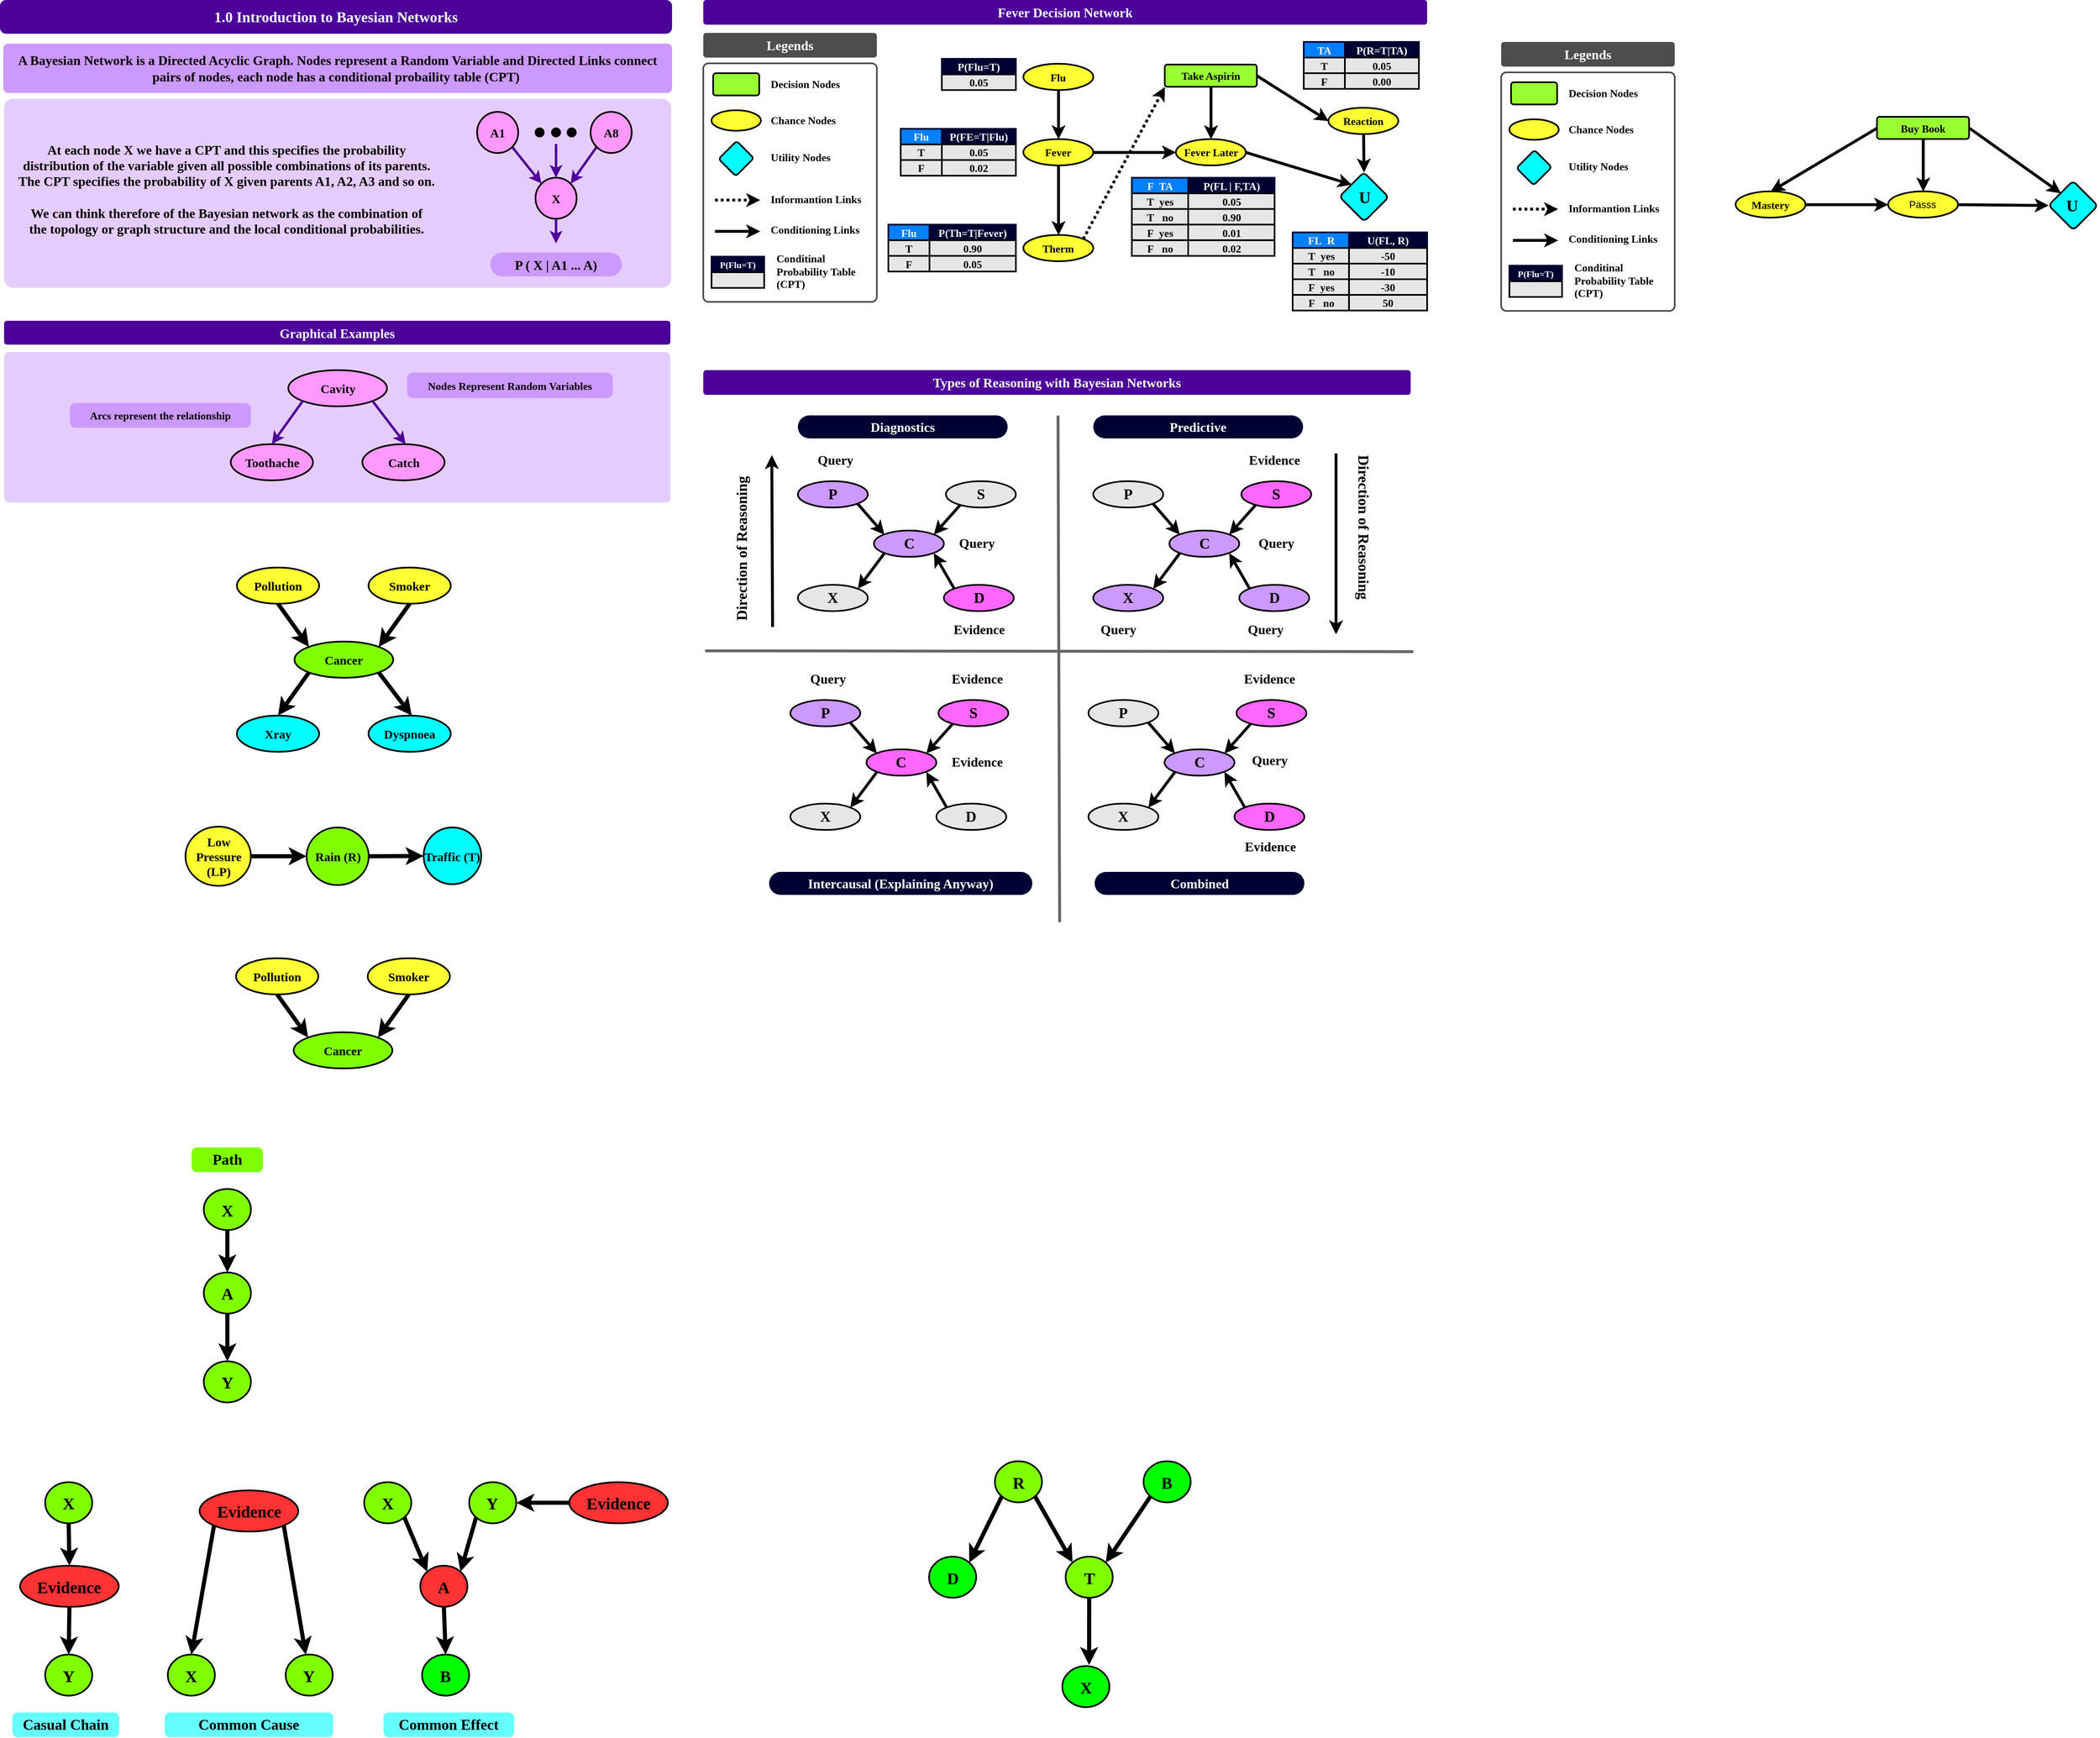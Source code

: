 <mxfile version="25.0.1">
  <diagram name="Page-1" id="3yqpxKQvHaOyZTGhgoW6">
    <mxGraphModel dx="2848" dy="336" grid="1" gridSize="10" guides="1" tooltips="1" connect="1" arrows="1" fold="1" page="1" pageScale="1" pageWidth="850" pageHeight="1100" math="0" shadow="0">
      <root>
        <mxCell id="0" />
        <mxCell id="1" parent="0" />
        <mxCell id="jnla_d1RzsJCGpStfJez-10" value="" style="rounded=1;whiteSpace=wrap;html=1;fillColor=none;strokeColor=#4D4D4D;fontColor=#FFFFFF;arcSize=3;container=0;strokeWidth=2;" parent="1" vertex="1">
          <mxGeometry x="4270" y="3407" width="211" height="290" as="geometry" />
        </mxCell>
        <mxCell id="nk46r4_pkxUhkhJV1g_T-40" value="" style="rounded=1;whiteSpace=wrap;html=1;fillColor=#E5CCFF;strokeColor=none;fontColor=#FFFFFF;arcSize=5;container=0;fontSize=15;" parent="1" vertex="1">
          <mxGeometry x="3420" y="3450" width="811" height="230" as="geometry" />
        </mxCell>
        <mxCell id="nk46r4_pkxUhkhJV1g_T-12" value="" style="rounded=1;whiteSpace=wrap;html=1;fillColor=#E5CCFF;strokeColor=none;fontColor=#FFFFFF;arcSize=3;container=0;fontSize=15;" parent="1" vertex="1">
          <mxGeometry x="3420" y="3758" width="810" height="183" as="geometry" />
        </mxCell>
        <mxCell id="pB6tjZf9dUS_jM-rtNOT-37" value="&lt;font face=&quot;Comic Sans MS&quot;&gt;&lt;b&gt;1.0 Introduction to Bayesian Networks&lt;/b&gt;&lt;/font&gt;" style="rounded=1;whiteSpace=wrap;html=1;fillColor=#4C0099;strokeColor=none;fontColor=#FFFFFF;arcSize=18;container=0;fontSize=18;" parent="1" vertex="1">
          <mxGeometry x="3415" y="3330" width="817" height="41" as="geometry" />
        </mxCell>
        <mxCell id="pB6tjZf9dUS_jM-rtNOT-40" value="&lt;font face=&quot;Comic Sans MS&quot; color=&quot;#000000&quot;&gt;&lt;b&gt;A Bayesian Network is a Directed Acyclic Graph. Nodes represent a Random Variable and Directed Links connect pairs of nodes, each node has a conditional probaility table (CPT)&amp;nbsp;&lt;/b&gt;&lt;/font&gt;" style="rounded=1;whiteSpace=wrap;html=1;fillColor=#CC99FF;strokeColor=none;fontColor=#FFFFFF;arcSize=10;container=0;fontSize=16;" parent="1" vertex="1">
          <mxGeometry x="3419" y="3383" width="813" height="60" as="geometry" />
        </mxCell>
        <mxCell id="pB6tjZf9dUS_jM-rtNOT-41" value="&lt;b&gt;&lt;font style=&quot;&quot; face=&quot;Comic Sans MS&quot;&gt;&lt;span style=&quot;color: rgb(0, 0, 0); font-size: 16px; text-align: left;&quot;&gt;At each node X&amp;nbsp;&lt;/span&gt;&lt;span style=&quot;color: rgb(0, 0, 0); font-size: 16px; text-align: left;&quot;&gt;we have a CPT and this specifies the probability distribution of the variable given all possible combinations of its parents. The CPT specifies the probability of X given parents A1, A2, A3 and so on.&lt;/span&gt;&lt;/font&gt;&lt;/b&gt;&lt;div&gt;&lt;span style=&quot;color: rgb(0, 0, 0); font-size: 16px; text-align: left;&quot;&gt;&lt;b&gt;&lt;font face=&quot;Comic Sans MS&quot;&gt;&lt;br&gt;&lt;/font&gt;&lt;/b&gt;&lt;/span&gt;&lt;/div&gt;&lt;div&gt;&lt;b&gt;&lt;font style=&quot;&quot; face=&quot;Comic Sans MS&quot;&gt;&lt;span style=&quot;color: rgb(0, 0, 0); font-size: 16px; text-align: left;&quot;&gt;We can think therefore of the Bayesian network as the combination of the&amp;nbsp;&lt;/span&gt;&lt;span style=&quot;box-sizing: border-box; color: rgb(0, 0, 0); font-size: 16px; text-align: left;&quot;&gt;topology or graph structure&lt;/span&gt;&lt;span style=&quot;color: rgb(0, 0, 0); font-size: 16px; text-align: left;&quot;&gt;&amp;nbsp;and the&amp;nbsp;&lt;/span&gt;&lt;span style=&quot;box-sizing: border-box; color: rgb(0, 0, 0); font-size: 16px; text-align: left;&quot;&gt;local conditional probabilities&lt;/span&gt;&lt;span style=&quot;color: rgb(0, 0, 0); font-size: 16px; text-align: left;&quot;&gt;.&lt;/span&gt;&lt;/font&gt;&lt;/b&gt;&lt;span style=&quot;color: rgb(0, 0, 0); font-family: Roboto, &amp;quot;Helvetica Neue&amp;quot;, Arial, sans-serif; font-size: 16px; text-align: left; background-color: rgb(255, 255, 255);&quot;&gt;&lt;br&gt;&lt;/span&gt;&lt;/div&gt;" style="rounded=1;whiteSpace=wrap;html=1;fillColor=#E5CCFF;strokeColor=none;fontColor=#FFFFFF;arcSize=3;container=0;fontSize=15;" parent="1" vertex="1">
          <mxGeometry x="3433" y="3460" width="515" height="200" as="geometry" />
        </mxCell>
        <mxCell id="pB6tjZf9dUS_jM-rtNOT-42" value="&lt;font face=&quot;Comic Sans MS&quot;&gt;&lt;span style=&quot;font-size: 16px;&quot;&gt;&lt;b&gt;Graphical Examples&lt;/b&gt;&lt;/span&gt;&lt;/font&gt;" style="rounded=1;whiteSpace=wrap;html=1;fillColor=#4C0099;strokeColor=none;fontColor=#FFFFFF;arcSize=12;container=0;" parent="1" vertex="1">
          <mxGeometry x="3420" y="3720" width="810" height="29" as="geometry" />
        </mxCell>
        <mxCell id="nk46r4_pkxUhkhJV1g_T-1" value="&lt;font face=&quot;Comic Sans MS&quot; color=&quot;#000000&quot;&gt;&lt;span style=&quot;font-size: 15px;&quot;&gt;&lt;b&gt;Cavity&lt;/b&gt;&lt;/span&gt;&lt;/font&gt;" style="ellipse;whiteSpace=wrap;html=1;strokeWidth=2;fillColor=#FF99FF;strokeColor=#000000;" parent="1" vertex="1">
          <mxGeometry x="3765.5" y="3780" width="120" height="44" as="geometry" />
        </mxCell>
        <mxCell id="nk46r4_pkxUhkhJV1g_T-4" value="&lt;font face=&quot;Comic Sans MS&quot; color=&quot;#000000&quot;&gt;&lt;span style=&quot;font-size: 15px;&quot;&gt;&lt;b&gt;Toothache&lt;/b&gt;&lt;/span&gt;&lt;/font&gt;" style="ellipse;whiteSpace=wrap;html=1;strokeWidth=2;fillColor=#FF99FF;strokeColor=#000000;" parent="1" vertex="1">
          <mxGeometry x="3695.5" y="3870" width="100" height="44" as="geometry" />
        </mxCell>
        <mxCell id="nk46r4_pkxUhkhJV1g_T-5" value="&lt;font face=&quot;Comic Sans MS&quot; color=&quot;#000000&quot;&gt;&lt;span style=&quot;font-size: 15px;&quot;&gt;&lt;b&gt;Catch&lt;/b&gt;&lt;/span&gt;&lt;/font&gt;" style="ellipse;whiteSpace=wrap;html=1;strokeWidth=2;fillColor=#FF99FF;strokeColor=#000000;" parent="1" vertex="1">
          <mxGeometry x="3855.5" y="3870" width="100" height="44" as="geometry" />
        </mxCell>
        <mxCell id="nk46r4_pkxUhkhJV1g_T-8" value="" style="endArrow=classic;html=1;rounded=0;exitX=0;exitY=1;exitDx=0;exitDy=0;entryX=0.5;entryY=0;entryDx=0;entryDy=0;strokeWidth=3;strokeColor=#4C0099;" parent="1" source="nk46r4_pkxUhkhJV1g_T-1" target="nk46r4_pkxUhkhJV1g_T-4" edge="1">
          <mxGeometry width="50" height="50" relative="1" as="geometry">
            <mxPoint x="3895.5" y="3810" as="sourcePoint" />
            <mxPoint x="3945.5" y="3760" as="targetPoint" />
          </mxGeometry>
        </mxCell>
        <mxCell id="nk46r4_pkxUhkhJV1g_T-9" value="" style="endArrow=classic;html=1;rounded=0;exitX=1;exitY=1;exitDx=0;exitDy=0;entryX=0.526;entryY=0.002;entryDx=0;entryDy=0;strokeWidth=3;strokeColor=#4C0099;entryPerimeter=0;" parent="1" source="nk46r4_pkxUhkhJV1g_T-1" target="nk46r4_pkxUhkhJV1g_T-5" edge="1">
          <mxGeometry width="50" height="50" relative="1" as="geometry">
            <mxPoint x="3783.5" y="3828" as="sourcePoint" />
            <mxPoint x="3735.5" y="3880" as="targetPoint" />
          </mxGeometry>
        </mxCell>
        <mxCell id="nk46r4_pkxUhkhJV1g_T-10" value="&lt;font color=&quot;#000000&quot; face=&quot;Comic Sans MS&quot;&gt;&lt;b&gt;Nodes Represent Random Variables&lt;/b&gt;&lt;/font&gt;" style="rounded=1;whiteSpace=wrap;html=1;fillColor=#CC99FF;strokeColor=none;fontColor=#FFFFFF;arcSize=23;container=0;fontSize=13;" parent="1" vertex="1">
          <mxGeometry x="3910" y="3783" width="250" height="31" as="geometry" />
        </mxCell>
        <mxCell id="nk46r4_pkxUhkhJV1g_T-11" value="&lt;font color=&quot;#000000&quot; face=&quot;Comic Sans MS&quot;&gt;&lt;b&gt;Arcs represent the relationship&lt;/b&gt;&lt;/font&gt;" style="rounded=1;whiteSpace=wrap;html=1;fillColor=#CC99FF;strokeColor=none;fontColor=#FFFFFF;arcSize=22;container=0;fontSize=13;" parent="1" vertex="1">
          <mxGeometry x="3500" y="3820" width="220" height="30" as="geometry" />
        </mxCell>
        <mxCell id="nk46r4_pkxUhkhJV1g_T-41" value="" style="endArrow=classic;html=1;rounded=0;exitX=0;exitY=1;exitDx=0;exitDy=0;entryX=1;entryY=0;entryDx=0;entryDy=0;strokeWidth=3;strokeColor=#4C0099;" parent="1" source="nk46r4_pkxUhkhJV1g_T-38" target="nk46r4_pkxUhkhJV1g_T-39" edge="1">
          <mxGeometry width="50" height="50" relative="1" as="geometry">
            <mxPoint x="3904" y="3830" as="sourcePoint" />
            <mxPoint x="3944" y="3883" as="targetPoint" />
          </mxGeometry>
        </mxCell>
        <mxCell id="nk46r4_pkxUhkhJV1g_T-42" value="" style="endArrow=classic;html=1;rounded=0;exitX=1;exitY=1;exitDx=0;exitDy=0;entryX=0;entryY=0;entryDx=0;entryDy=0;strokeWidth=3;strokeColor=#4C0099;" parent="1" source="nk46r4_pkxUhkhJV1g_T-37" target="nk46r4_pkxUhkhJV1g_T-39" edge="1">
          <mxGeometry width="50" height="50" relative="1" as="geometry">
            <mxPoint x="4158" y="3519" as="sourcePoint" />
            <mxPoint x="4119" y="3563" as="targetPoint" />
          </mxGeometry>
        </mxCell>
        <mxCell id="nk46r4_pkxUhkhJV1g_T-37" value="&lt;font face=&quot;Comic Sans MS&quot; color=&quot;#000000&quot;&gt;&lt;span style=&quot;font-size: 15px;&quot;&gt;&lt;b&gt;A1&lt;/b&gt;&lt;/span&gt;&lt;/font&gt;" style="ellipse;whiteSpace=wrap;html=1;strokeWidth=2;fillColor=#FF99FF;strokeColor=#000000;" parent="1" vertex="1">
          <mxGeometry x="3995" y="3466" width="50" height="50" as="geometry" />
        </mxCell>
        <mxCell id="nk46r4_pkxUhkhJV1g_T-38" value="&lt;font face=&quot;Comic Sans MS&quot; color=&quot;#000000&quot;&gt;&lt;span style=&quot;font-size: 15px;&quot;&gt;&lt;b&gt;A8&lt;/b&gt;&lt;/span&gt;&lt;/font&gt;" style="ellipse;whiteSpace=wrap;html=1;strokeWidth=2;fillColor=#FF99FF;strokeColor=#000000;" parent="1" vertex="1">
          <mxGeometry x="4133" y="3466" width="50" height="50" as="geometry" />
        </mxCell>
        <mxCell id="nk46r4_pkxUhkhJV1g_T-39" value="&lt;font face=&quot;Comic Sans MS&quot; color=&quot;#000000&quot;&gt;&lt;span style=&quot;font-size: 15px;&quot;&gt;&lt;b&gt;X&lt;/b&gt;&lt;/span&gt;&lt;/font&gt;" style="ellipse;whiteSpace=wrap;html=1;strokeWidth=2;fillColor=#FF99FF;strokeColor=#000000;" parent="1" vertex="1">
          <mxGeometry x="4066" y="3546" width="50" height="50" as="geometry" />
        </mxCell>
        <mxCell id="nk46r4_pkxUhkhJV1g_T-43" value="" style="ellipse;whiteSpace=wrap;html=1;strokeWidth=2;fillColor=#000000;strokeColor=#000000;" parent="1" vertex="1">
          <mxGeometry x="4066" y="3486" width="10" height="10" as="geometry" />
        </mxCell>
        <mxCell id="nk46r4_pkxUhkhJV1g_T-44" value="" style="ellipse;whiteSpace=wrap;html=1;strokeWidth=2;fillColor=#000000;strokeColor=#000000;" parent="1" vertex="1">
          <mxGeometry x="4086" y="3486" width="10" height="10" as="geometry" />
        </mxCell>
        <mxCell id="nk46r4_pkxUhkhJV1g_T-45" value="" style="ellipse;whiteSpace=wrap;html=1;strokeWidth=2;fillColor=#000000;strokeColor=#000000;" parent="1" vertex="1">
          <mxGeometry x="4105" y="3486" width="10" height="10" as="geometry" />
        </mxCell>
        <mxCell id="nk46r4_pkxUhkhJV1g_T-46" value="" style="endArrow=classic;html=1;rounded=0;entryX=0.5;entryY=0;entryDx=0;entryDy=0;strokeWidth=3;strokeColor=#4C0099;" parent="1" target="nk46r4_pkxUhkhJV1g_T-39" edge="1">
          <mxGeometry width="50" height="50" relative="1" as="geometry">
            <mxPoint x="4091" y="3505" as="sourcePoint" />
            <mxPoint x="4119" y="3563" as="targetPoint" />
          </mxGeometry>
        </mxCell>
        <mxCell id="nk46r4_pkxUhkhJV1g_T-47" value="" style="endArrow=classic;html=1;rounded=0;strokeWidth=3;strokeColor=#4C0099;exitX=0.5;exitY=1;exitDx=0;exitDy=0;" parent="1" source="nk46r4_pkxUhkhJV1g_T-39" edge="1">
          <mxGeometry width="50" height="50" relative="1" as="geometry">
            <mxPoint x="4094.83" y="3606" as="sourcePoint" />
            <mxPoint x="4091" y="3626" as="targetPoint" />
          </mxGeometry>
        </mxCell>
        <mxCell id="nk46r4_pkxUhkhJV1g_T-48" value="&lt;div&gt;&lt;span style=&quot;color: rgb(0, 0, 0); font-size: 16px; text-align: left;&quot;&gt;&lt;font style=&quot;&quot; face=&quot;Comic Sans MS&quot;&gt;&lt;b style=&quot;&quot;&gt;P ( X | A1 ... A)&lt;/b&gt;&lt;/font&gt;&lt;/span&gt;&lt;/div&gt;" style="rounded=1;whiteSpace=wrap;html=1;fillColor=#CC99FF;strokeColor=none;fontColor=#FFFFFF;arcSize=50;container=0;fontSize=15;" parent="1" vertex="1">
          <mxGeometry x="4011" y="3637" width="160" height="29" as="geometry" />
        </mxCell>
        <mxCell id="nk46r4_pkxUhkhJV1g_T-60" value="&lt;font face=&quot;Comic Sans MS&quot; color=&quot;#000000&quot;&gt;&lt;span style=&quot;font-size: 15px;&quot;&gt;&lt;b&gt;Cancer&lt;/b&gt;&lt;/span&gt;&lt;/font&gt;" style="ellipse;whiteSpace=wrap;html=1;strokeWidth=2;fillColor=#80FF00;strokeColor=#000000;" parent="1" vertex="1">
          <mxGeometry x="3773" y="4110" width="120" height="44" as="geometry" />
        </mxCell>
        <mxCell id="nk46r4_pkxUhkhJV1g_T-61" value="&lt;font face=&quot;Comic Sans MS&quot; color=&quot;#000000&quot;&gt;&lt;span style=&quot;font-size: 15px;&quot;&gt;&lt;b&gt;Xray&lt;/b&gt;&lt;/span&gt;&lt;/font&gt;" style="ellipse;whiteSpace=wrap;html=1;strokeWidth=2;fillColor=#00FFFF;strokeColor=#000000;" parent="1" vertex="1">
          <mxGeometry x="3703" y="4200" width="100" height="44" as="geometry" />
        </mxCell>
        <mxCell id="nk46r4_pkxUhkhJV1g_T-62" value="&lt;font face=&quot;Comic Sans MS&quot; color=&quot;#000000&quot;&gt;&lt;span style=&quot;font-size: 15px;&quot;&gt;&lt;b&gt;Dyspnoea&lt;/b&gt;&lt;/span&gt;&lt;/font&gt;" style="ellipse;whiteSpace=wrap;html=1;strokeWidth=2;fillColor=#00FFFF;strokeColor=#000000;" parent="1" vertex="1">
          <mxGeometry x="3863" y="4200" width="100" height="44" as="geometry" />
        </mxCell>
        <mxCell id="nk46r4_pkxUhkhJV1g_T-63" value="" style="endArrow=classic;html=1;rounded=0;exitX=0;exitY=1;exitDx=0;exitDy=0;entryX=0.5;entryY=0;entryDx=0;entryDy=0;strokeWidth=5;strokeColor=#000000;" parent="1" source="nk46r4_pkxUhkhJV1g_T-60" target="nk46r4_pkxUhkhJV1g_T-61" edge="1">
          <mxGeometry width="50" height="50" relative="1" as="geometry">
            <mxPoint x="3903" y="4140" as="sourcePoint" />
            <mxPoint x="3953" y="4090" as="targetPoint" />
          </mxGeometry>
        </mxCell>
        <mxCell id="nk46r4_pkxUhkhJV1g_T-64" value="" style="endArrow=classic;html=1;rounded=0;exitX=1;exitY=1;exitDx=0;exitDy=0;entryX=0.526;entryY=0.002;entryDx=0;entryDy=0;strokeWidth=5;strokeColor=#000000;entryPerimeter=0;" parent="1" source="nk46r4_pkxUhkhJV1g_T-60" target="nk46r4_pkxUhkhJV1g_T-62" edge="1">
          <mxGeometry width="50" height="50" relative="1" as="geometry">
            <mxPoint x="3791" y="4158" as="sourcePoint" />
            <mxPoint x="3743" y="4210" as="targetPoint" />
          </mxGeometry>
        </mxCell>
        <mxCell id="nk46r4_pkxUhkhJV1g_T-65" value="&lt;font face=&quot;Comic Sans MS&quot; color=&quot;#000000&quot;&gt;&lt;span style=&quot;font-size: 15px;&quot;&gt;&lt;b&gt;Pollution&lt;/b&gt;&lt;/span&gt;&lt;/font&gt;" style="ellipse;whiteSpace=wrap;html=1;strokeWidth=2;fillColor=#FFFF33;strokeColor=#000000;" parent="1" vertex="1">
          <mxGeometry x="3703" y="4020" width="100" height="44" as="geometry" />
        </mxCell>
        <mxCell id="nk46r4_pkxUhkhJV1g_T-66" value="&lt;font face=&quot;Comic Sans MS&quot; color=&quot;#000000&quot;&gt;&lt;span style=&quot;font-size: 15px;&quot;&gt;&lt;b&gt;Smoker&lt;/b&gt;&lt;/span&gt;&lt;/font&gt;" style="ellipse;whiteSpace=wrap;html=1;strokeWidth=2;fillColor=#FFFF33;strokeColor=#000000;" parent="1" vertex="1">
          <mxGeometry x="3863" y="4020" width="100" height="44" as="geometry" />
        </mxCell>
        <mxCell id="nk46r4_pkxUhkhJV1g_T-67" value="" style="endArrow=classic;html=1;rounded=0;exitX=0.5;exitY=1;exitDx=0;exitDy=0;strokeWidth=5;strokeColor=#000000;entryX=1;entryY=0;entryDx=0;entryDy=0;" parent="1" source="nk46r4_pkxUhkhJV1g_T-66" target="nk46r4_pkxUhkhJV1g_T-60" edge="1">
          <mxGeometry width="50" height="50" relative="1" as="geometry">
            <mxPoint x="3886.5" y="4157" as="sourcePoint" />
            <mxPoint x="3925.5" y="4210" as="targetPoint" />
          </mxGeometry>
        </mxCell>
        <mxCell id="nk46r4_pkxUhkhJV1g_T-68" value="" style="endArrow=classic;html=1;rounded=0;exitX=0.5;exitY=1;exitDx=0;exitDy=0;strokeWidth=5;strokeColor=#000000;entryX=0;entryY=0;entryDx=0;entryDy=0;" parent="1" source="nk46r4_pkxUhkhJV1g_T-65" target="nk46r4_pkxUhkhJV1g_T-60" edge="1">
          <mxGeometry width="50" height="50" relative="1" as="geometry">
            <mxPoint x="3923.5" y="4074" as="sourcePoint" />
            <mxPoint x="3866.5" y="4122" as="targetPoint" />
          </mxGeometry>
        </mxCell>
        <mxCell id="nk46r4_pkxUhkhJV1g_T-69" value="" style="rounded=1;whiteSpace=wrap;html=1;fillColor=none;strokeColor=none;fontColor=#FFFFFF;arcSize=3;container=0;fontSize=15;" parent="1" vertex="1">
          <mxGeometry x="3420" y="4012" width="258" height="240" as="geometry" />
        </mxCell>
        <mxCell id="nk46r4_pkxUhkhJV1g_T-70" value="" style="rounded=1;whiteSpace=wrap;html=1;fillColor=none;strokeColor=none;fontColor=#FFFFFF;arcSize=3;container=0;fontSize=15;" parent="1" vertex="1">
          <mxGeometry x="3970" y="4020" width="258" height="240" as="geometry" />
        </mxCell>
        <mxCell id="nk46r4_pkxUhkhJV1g_T-71" value="&lt;font face=&quot;Comic Sans MS&quot; color=&quot;#000000&quot;&gt;&lt;span style=&quot;font-size: 15px;&quot;&gt;&lt;b&gt;Rain (R)&lt;/b&gt;&lt;/span&gt;&lt;/font&gt;" style="ellipse;whiteSpace=wrap;html=1;strokeWidth=2;fillColor=#80FF00;strokeColor=#000000;" parent="1" vertex="1">
          <mxGeometry x="3787.75" y="4336" width="75.5" height="70" as="geometry" />
        </mxCell>
        <mxCell id="nk46r4_pkxUhkhJV1g_T-72" value="&lt;font face=&quot;Comic Sans MS&quot; color=&quot;#000000&quot;&gt;&lt;span style=&quot;font-size: 15px;&quot;&gt;&lt;b&gt;Traffic (T)&lt;/b&gt;&lt;/span&gt;&lt;/font&gt;" style="ellipse;whiteSpace=wrap;html=1;strokeWidth=2;fillColor=#00FFFF;strokeColor=#000000;" parent="1" vertex="1">
          <mxGeometry x="3930" y="4336" width="70" height="69" as="geometry" />
        </mxCell>
        <mxCell id="nk46r4_pkxUhkhJV1g_T-74" value="" style="endArrow=classic;html=1;rounded=0;exitX=1;exitY=0.5;exitDx=0;exitDy=0;strokeWidth=5;strokeColor=#000000;" parent="1" source="nk46r4_pkxUhkhJV1g_T-71" target="nk46r4_pkxUhkhJV1g_T-72" edge="1">
          <mxGeometry width="50" height="50" relative="1" as="geometry">
            <mxPoint x="3902" y="4383" as="sourcePoint" />
            <mxPoint x="3952" y="4333" as="targetPoint" />
          </mxGeometry>
        </mxCell>
        <mxCell id="nk46r4_pkxUhkhJV1g_T-76" value="&lt;font face=&quot;Comic Sans MS&quot; color=&quot;#000000&quot;&gt;&lt;span style=&quot;font-size: 15px;&quot;&gt;&lt;b&gt;Low Pressure (LP)&lt;/b&gt;&lt;/span&gt;&lt;/font&gt;" style="ellipse;whiteSpace=wrap;html=1;strokeWidth=2;fillColor=#FFFF33;strokeColor=#000000;" parent="1" vertex="1">
          <mxGeometry x="3640.5" y="4335" width="79.5" height="72" as="geometry" />
        </mxCell>
        <mxCell id="nk46r4_pkxUhkhJV1g_T-80" value="" style="rounded=1;whiteSpace=wrap;html=1;fillColor=none;strokeColor=none;fontColor=#FFFFFF;arcSize=3;container=0;fontSize=15;" parent="1" vertex="1">
          <mxGeometry x="3419" y="4305" width="171" height="120" as="geometry" />
        </mxCell>
        <mxCell id="nk46r4_pkxUhkhJV1g_T-81" value="" style="rounded=1;whiteSpace=wrap;html=1;fillColor=none;strokeColor=none;fontColor=#FFFFFF;arcSize=3;container=0;fontSize=15;" parent="1" vertex="1">
          <mxGeometry x="4070" y="4305" width="157" height="120" as="geometry" />
        </mxCell>
        <mxCell id="nk46r4_pkxUhkhJV1g_T-82" value="" style="endArrow=classic;html=1;rounded=0;exitX=1;exitY=0.5;exitDx=0;exitDy=0;strokeWidth=5;strokeColor=#000000;entryX=0;entryY=0.5;entryDx=0;entryDy=0;" parent="1" source="nk46r4_pkxUhkhJV1g_T-76" target="nk46r4_pkxUhkhJV1g_T-71" edge="1">
          <mxGeometry width="50" height="50" relative="1" as="geometry">
            <mxPoint x="3871" y="4381" as="sourcePoint" />
            <mxPoint x="3940" y="4381" as="targetPoint" />
          </mxGeometry>
        </mxCell>
        <mxCell id="nk46r4_pkxUhkhJV1g_T-90" value="&lt;font face=&quot;Comic Sans MS&quot; color=&quot;#000000&quot;&gt;&lt;span style=&quot;font-size: 15px;&quot;&gt;&lt;b&gt;Cancer&lt;/b&gt;&lt;/span&gt;&lt;/font&gt;" style="ellipse;whiteSpace=wrap;html=1;strokeWidth=2;fillColor=#80FF00;strokeColor=#000000;" parent="1" vertex="1">
          <mxGeometry x="3772" y="4585" width="120" height="44" as="geometry" />
        </mxCell>
        <mxCell id="nk46r4_pkxUhkhJV1g_T-95" value="&lt;font face=&quot;Comic Sans MS&quot; color=&quot;#000000&quot;&gt;&lt;span style=&quot;font-size: 15px;&quot;&gt;&lt;b&gt;Pollution&lt;/b&gt;&lt;/span&gt;&lt;/font&gt;" style="ellipse;whiteSpace=wrap;html=1;strokeWidth=2;fillColor=#FFFF33;strokeColor=#000000;" parent="1" vertex="1">
          <mxGeometry x="3702" y="4495" width="100" height="44" as="geometry" />
        </mxCell>
        <mxCell id="nk46r4_pkxUhkhJV1g_T-96" value="&lt;font face=&quot;Comic Sans MS&quot; color=&quot;#000000&quot;&gt;&lt;span style=&quot;font-size: 15px;&quot;&gt;&lt;b&gt;Smoker&lt;/b&gt;&lt;/span&gt;&lt;/font&gt;" style="ellipse;whiteSpace=wrap;html=1;strokeWidth=2;fillColor=#FFFF33;strokeColor=#000000;" parent="1" vertex="1">
          <mxGeometry x="3862" y="4495" width="100" height="44" as="geometry" />
        </mxCell>
        <mxCell id="nk46r4_pkxUhkhJV1g_T-97" value="" style="endArrow=classic;html=1;rounded=0;exitX=0.5;exitY=1;exitDx=0;exitDy=0;strokeWidth=5;strokeColor=#000000;entryX=1;entryY=0;entryDx=0;entryDy=0;" parent="1" source="nk46r4_pkxUhkhJV1g_T-96" target="nk46r4_pkxUhkhJV1g_T-90" edge="1">
          <mxGeometry width="50" height="50" relative="1" as="geometry">
            <mxPoint x="3885.5" y="4632" as="sourcePoint" />
            <mxPoint x="3924.5" y="4685" as="targetPoint" />
          </mxGeometry>
        </mxCell>
        <mxCell id="nk46r4_pkxUhkhJV1g_T-98" value="" style="endArrow=classic;html=1;rounded=0;exitX=0.5;exitY=1;exitDx=0;exitDy=0;strokeWidth=5;strokeColor=#000000;entryX=0;entryY=0;entryDx=0;entryDy=0;" parent="1" source="nk46r4_pkxUhkhJV1g_T-95" target="nk46r4_pkxUhkhJV1g_T-90" edge="1">
          <mxGeometry width="50" height="50" relative="1" as="geometry">
            <mxPoint x="3922.5" y="4549" as="sourcePoint" />
            <mxPoint x="3865.5" y="4597" as="targetPoint" />
          </mxGeometry>
        </mxCell>
        <mxCell id="nk46r4_pkxUhkhJV1g_T-99" value="" style="rounded=1;whiteSpace=wrap;html=1;fillColor=none;strokeColor=none;fontColor=#FFFFFF;arcSize=3;container=0;fontSize=15;" parent="1" vertex="1">
          <mxGeometry x="3419" y="4487" width="258" height="158" as="geometry" />
        </mxCell>
        <mxCell id="nk46r4_pkxUhkhJV1g_T-100" value="" style="rounded=1;whiteSpace=wrap;html=1;fillColor=none;strokeColor=none;fontColor=#FFFFFF;arcSize=3;container=0;fontSize=15;" parent="1" vertex="1">
          <mxGeometry x="3969" y="4495" width="258" height="150" as="geometry" />
        </mxCell>
        <mxCell id="nk46r4_pkxUhkhJV1g_T-101" value="&lt;font style=&quot;font-size: 20px;&quot; face=&quot;Comic Sans MS&quot; color=&quot;#000000&quot;&gt;&lt;b style=&quot;&quot;&gt;X&lt;/b&gt;&lt;/font&gt;" style="ellipse;whiteSpace=wrap;html=1;strokeWidth=2;fillColor=#80FF00;strokeColor=#000000;" parent="1" vertex="1">
          <mxGeometry x="3662.75" y="4775.5" width="57.25" height="50" as="geometry" />
        </mxCell>
        <mxCell id="nk46r4_pkxUhkhJV1g_T-103" value="" style="endArrow=classic;html=1;rounded=0;exitX=0.5;exitY=1;exitDx=0;exitDy=0;strokeWidth=5;strokeColor=#000000;entryX=0.5;entryY=0;entryDx=0;entryDy=0;" parent="1" source="nk46r4_pkxUhkhJV1g_T-101" target="nk46r4_pkxUhkhJV1g_T-108" edge="1">
          <mxGeometry width="50" height="50" relative="1" as="geometry">
            <mxPoint x="3904" y="4813" as="sourcePoint" />
            <mxPoint x="3954" y="4763" as="targetPoint" />
          </mxGeometry>
        </mxCell>
        <mxCell id="nk46r4_pkxUhkhJV1g_T-108" value="&lt;font style=&quot;font-size: 20px;&quot; face=&quot;Comic Sans MS&quot; color=&quot;#000000&quot;&gt;&lt;b style=&quot;&quot;&gt;A&lt;/b&gt;&lt;/font&gt;" style="ellipse;whiteSpace=wrap;html=1;strokeWidth=2;fillColor=#80FF00;strokeColor=#000000;" parent="1" vertex="1">
          <mxGeometry x="3662.75" y="4877" width="57.25" height="50" as="geometry" />
        </mxCell>
        <mxCell id="nk46r4_pkxUhkhJV1g_T-109" value="&lt;font style=&quot;font-size: 20px;&quot; face=&quot;Comic Sans MS&quot; color=&quot;#000000&quot;&gt;&lt;b style=&quot;&quot;&gt;Y&lt;/b&gt;&lt;/font&gt;" style="ellipse;whiteSpace=wrap;html=1;strokeWidth=2;fillColor=#80FF00;strokeColor=#000000;" parent="1" vertex="1">
          <mxGeometry x="3662.75" y="4985" width="57.25" height="50" as="geometry" />
        </mxCell>
        <mxCell id="nk46r4_pkxUhkhJV1g_T-112" value="" style="endArrow=classic;html=1;rounded=0;exitX=0.5;exitY=1;exitDx=0;exitDy=0;strokeWidth=5;strokeColor=#000000;entryX=0.5;entryY=0;entryDx=0;entryDy=0;" parent="1" source="nk46r4_pkxUhkhJV1g_T-108" target="nk46r4_pkxUhkhJV1g_T-109" edge="1">
          <mxGeometry width="50" height="50" relative="1" as="geometry">
            <mxPoint x="3701" y="4836" as="sourcePoint" />
            <mxPoint x="3701" y="4885" as="targetPoint" />
          </mxGeometry>
        </mxCell>
        <mxCell id="nk46r4_pkxUhkhJV1g_T-123" value="" style="rounded=1;whiteSpace=wrap;html=1;fillColor=none;strokeColor=none;fontColor=#FFFFFF;arcSize=3;container=0;fontSize=15;" parent="1" vertex="1">
          <mxGeometry x="3433" y="4726" width="184" height="319" as="geometry" />
        </mxCell>
        <mxCell id="nk46r4_pkxUhkhJV1g_T-124" value="&lt;font face=&quot;Comic Sans MS&quot; color=&quot;#000000&quot;&gt;&lt;b&gt;Path&lt;/b&gt;&lt;/font&gt;" style="rounded=1;whiteSpace=wrap;html=1;fillColor=#80FF00;strokeColor=none;fontColor=#FFFFFF;arcSize=22;container=0;fontSize=18;" parent="1" vertex="1">
          <mxGeometry x="3648" y="4725" width="86.75" height="30" as="geometry" />
        </mxCell>
        <mxCell id="nk46r4_pkxUhkhJV1g_T-127" value="&lt;font style=&quot;font-size: 20px;&quot; face=&quot;Comic Sans MS&quot; color=&quot;#000000&quot;&gt;&lt;b style=&quot;&quot;&gt;X&lt;/b&gt;&lt;/font&gt;" style="ellipse;whiteSpace=wrap;html=1;strokeWidth=2;fillColor=#80FF00;strokeColor=#000000;" parent="1" vertex="1">
          <mxGeometry x="3469.88" y="5132" width="57.25" height="50" as="geometry" />
        </mxCell>
        <mxCell id="nk46r4_pkxUhkhJV1g_T-128" value="" style="endArrow=classic;html=1;rounded=0;exitX=0.5;exitY=1;exitDx=0;exitDy=0;strokeWidth=5;strokeColor=#000000;entryX=0.5;entryY=0;entryDx=0;entryDy=0;" parent="1" source="nk46r4_pkxUhkhJV1g_T-127" target="nk46r4_pkxUhkhJV1g_T-129" edge="1">
          <mxGeometry width="50" height="50" relative="1" as="geometry">
            <mxPoint x="3711.13" y="5169.5" as="sourcePoint" />
            <mxPoint x="3761.13" y="5119.5" as="targetPoint" />
          </mxGeometry>
        </mxCell>
        <mxCell id="nk46r4_pkxUhkhJV1g_T-129" value="&lt;font style=&quot;font-size: 20px;&quot; face=&quot;Comic Sans MS&quot; color=&quot;#000000&quot;&gt;&lt;b style=&quot;&quot;&gt;Evidence&lt;/b&gt;&lt;/font&gt;" style="ellipse;whiteSpace=wrap;html=1;strokeWidth=2;fillColor=#FF3333;strokeColor=#000000;" parent="1" vertex="1">
          <mxGeometry x="3439.38" y="5233.5" width="120" height="50" as="geometry" />
        </mxCell>
        <mxCell id="nk46r4_pkxUhkhJV1g_T-130" value="&lt;font style=&quot;font-size: 20px;&quot; face=&quot;Comic Sans MS&quot; color=&quot;#000000&quot;&gt;&lt;b style=&quot;&quot;&gt;Y&lt;/b&gt;&lt;/font&gt;" style="ellipse;whiteSpace=wrap;html=1;strokeWidth=2;fillColor=#80FF00;strokeColor=#000000;" parent="1" vertex="1">
          <mxGeometry x="3469.88" y="5341.5" width="57.25" height="50" as="geometry" />
        </mxCell>
        <mxCell id="nk46r4_pkxUhkhJV1g_T-131" value="" style="endArrow=classic;html=1;rounded=0;exitX=0.5;exitY=1;exitDx=0;exitDy=0;strokeWidth=5;strokeColor=#000000;entryX=0.5;entryY=0;entryDx=0;entryDy=0;" parent="1" source="nk46r4_pkxUhkhJV1g_T-129" target="nk46r4_pkxUhkhJV1g_T-130" edge="1">
          <mxGeometry width="50" height="50" relative="1" as="geometry">
            <mxPoint x="3508.13" y="5192.5" as="sourcePoint" />
            <mxPoint x="3508.13" y="5241.5" as="targetPoint" />
          </mxGeometry>
        </mxCell>
        <mxCell id="nk46r4_pkxUhkhJV1g_T-132" value="&lt;font style=&quot;font-size: 20px;&quot; face=&quot;Comic Sans MS&quot; color=&quot;#000000&quot;&gt;&lt;b style=&quot;&quot;&gt;Evidence&lt;/b&gt;&lt;/font&gt;" style="ellipse;whiteSpace=wrap;html=1;strokeWidth=2;fillColor=#FF3333;strokeColor=#000000;" parent="1" vertex="1">
          <mxGeometry x="3657.62" y="5142" width="120" height="50" as="geometry" />
        </mxCell>
        <mxCell id="nk46r4_pkxUhkhJV1g_T-133" value="&lt;font style=&quot;font-size: 20px;&quot; face=&quot;Comic Sans MS&quot; color=&quot;#000000&quot;&gt;&lt;b style=&quot;&quot;&gt;X&lt;/b&gt;&lt;/font&gt;" style="ellipse;whiteSpace=wrap;html=1;strokeWidth=2;fillColor=#80FF00;strokeColor=#000000;" parent="1" vertex="1">
          <mxGeometry x="3619" y="5341.5" width="57.25" height="50" as="geometry" />
        </mxCell>
        <mxCell id="nk46r4_pkxUhkhJV1g_T-134" value="&lt;font style=&quot;font-size: 20px;&quot; face=&quot;Comic Sans MS&quot; color=&quot;#000000&quot;&gt;&lt;b style=&quot;&quot;&gt;Y&lt;/b&gt;&lt;/font&gt;" style="ellipse;whiteSpace=wrap;html=1;strokeWidth=2;fillColor=#80FF00;strokeColor=#000000;" parent="1" vertex="1">
          <mxGeometry x="3762.25" y="5341.5" width="57.25" height="50" as="geometry" />
        </mxCell>
        <mxCell id="nk46r4_pkxUhkhJV1g_T-135" value="" style="endArrow=classic;html=1;rounded=0;exitX=0;exitY=1;exitDx=0;exitDy=0;strokeWidth=5;strokeColor=#000000;entryX=0.5;entryY=0;entryDx=0;entryDy=0;" parent="1" source="nk46r4_pkxUhkhJV1g_T-132" target="nk46r4_pkxUhkhJV1g_T-133" edge="1">
          <mxGeometry width="50" height="50" relative="1" as="geometry">
            <mxPoint x="3550" y="5294" as="sourcePoint" />
            <mxPoint x="3550" y="5352" as="targetPoint" />
          </mxGeometry>
        </mxCell>
        <mxCell id="nk46r4_pkxUhkhJV1g_T-136" value="" style="endArrow=classic;html=1;rounded=0;exitX=1;exitY=1;exitDx=0;exitDy=0;strokeWidth=5;strokeColor=#000000;" parent="1" source="nk46r4_pkxUhkhJV1g_T-132" target="nk46r4_pkxUhkhJV1g_T-134" edge="1">
          <mxGeometry width="50" height="50" relative="1" as="geometry">
            <mxPoint x="3685" y="5195" as="sourcePoint" />
            <mxPoint x="3668" y="5352" as="targetPoint" />
          </mxGeometry>
        </mxCell>
        <mxCell id="nk46r4_pkxUhkhJV1g_T-137" value="&lt;font style=&quot;font-size: 20px;&quot; face=&quot;Comic Sans MS&quot; color=&quot;#000000&quot;&gt;&lt;b style=&quot;&quot;&gt;X&lt;/b&gt;&lt;/font&gt;" style="ellipse;whiteSpace=wrap;html=1;strokeWidth=2;fillColor=#80FF00;strokeColor=#000000;" parent="1" vertex="1">
          <mxGeometry x="3857.75" y="5132" width="57.25" height="50" as="geometry" />
        </mxCell>
        <mxCell id="nk46r4_pkxUhkhJV1g_T-138" value="&lt;font face=&quot;Comic Sans MS&quot; color=&quot;#000000&quot;&gt;&lt;span style=&quot;font-size: 20px;&quot;&gt;&lt;b&gt;Y&lt;/b&gt;&lt;/span&gt;&lt;/font&gt;" style="ellipse;whiteSpace=wrap;html=1;strokeWidth=2;fillColor=#80FF00;strokeColor=#000000;" parent="1" vertex="1">
          <mxGeometry x="3985.38" y="5132" width="57.25" height="50" as="geometry" />
        </mxCell>
        <mxCell id="nk46r4_pkxUhkhJV1g_T-139" value="&lt;font style=&quot;font-size: 20px;&quot; face=&quot;Comic Sans MS&quot; color=&quot;#000000&quot;&gt;&lt;b style=&quot;&quot;&gt;A&lt;/b&gt;&lt;/font&gt;" style="ellipse;whiteSpace=wrap;html=1;strokeWidth=2;fillColor=#FF3333;strokeColor=#000000;" parent="1" vertex="1">
          <mxGeometry x="3926" y="5233.5" width="57.25" height="50" as="geometry" />
        </mxCell>
        <mxCell id="nk46r4_pkxUhkhJV1g_T-140" value="&lt;font style=&quot;font-size: 20px;&quot; face=&quot;Comic Sans MS&quot; color=&quot;#000000&quot;&gt;&lt;b style=&quot;&quot;&gt;B&lt;/b&gt;&lt;/font&gt;" style="ellipse;whiteSpace=wrap;html=1;strokeWidth=2;fillColor=#00FF00;strokeColor=#000000;" parent="1" vertex="1">
          <mxGeometry x="3928.13" y="5341.5" width="57.25" height="50" as="geometry" />
        </mxCell>
        <mxCell id="nk46r4_pkxUhkhJV1g_T-141" value="" style="endArrow=classic;html=1;rounded=0;exitX=0;exitY=1;exitDx=0;exitDy=0;strokeWidth=5;strokeColor=#000000;entryX=1;entryY=0;entryDx=0;entryDy=0;" parent="1" source="nk46r4_pkxUhkhJV1g_T-138" target="nk46r4_pkxUhkhJV1g_T-139" edge="1">
          <mxGeometry width="50" height="50" relative="1" as="geometry">
            <mxPoint x="3915" y="5162" as="sourcePoint" />
            <mxPoint x="3915" y="5213" as="targetPoint" />
          </mxGeometry>
        </mxCell>
        <mxCell id="nk46r4_pkxUhkhJV1g_T-142" value="" style="endArrow=classic;html=1;rounded=0;exitX=1;exitY=1;exitDx=0;exitDy=0;strokeWidth=5;strokeColor=#000000;entryX=0;entryY=0;entryDx=0;entryDy=0;" parent="1" source="nk46r4_pkxUhkhJV1g_T-137" target="nk46r4_pkxUhkhJV1g_T-139" edge="1">
          <mxGeometry width="50" height="50" relative="1" as="geometry">
            <mxPoint x="4004" y="5185" as="sourcePoint" />
            <mxPoint x="3985" y="5251" as="targetPoint" />
          </mxGeometry>
        </mxCell>
        <mxCell id="nk46r4_pkxUhkhJV1g_T-143" value="" style="endArrow=classic;html=1;rounded=0;exitX=0.5;exitY=1;exitDx=0;exitDy=0;strokeWidth=5;strokeColor=#000000;entryX=0.5;entryY=0;entryDx=0;entryDy=0;" parent="1" source="nk46r4_pkxUhkhJV1g_T-139" target="nk46r4_pkxUhkhJV1g_T-140" edge="1">
          <mxGeometry width="50" height="50" relative="1" as="geometry">
            <mxPoint x="4014" y="5195" as="sourcePoint" />
            <mxPoint x="3995" y="5261" as="targetPoint" />
          </mxGeometry>
        </mxCell>
        <mxCell id="nk46r4_pkxUhkhJV1g_T-144" value="&lt;font style=&quot;font-size: 20px;&quot; face=&quot;Comic Sans MS&quot; color=&quot;#000000&quot;&gt;&lt;b style=&quot;&quot;&gt;Evidence&lt;/b&gt;&lt;/font&gt;" style="ellipse;whiteSpace=wrap;html=1;strokeWidth=2;fillColor=#FF3333;strokeColor=#000000;" parent="1" vertex="1">
          <mxGeometry x="4107" y="5132" width="120" height="50" as="geometry" />
        </mxCell>
        <mxCell id="nk46r4_pkxUhkhJV1g_T-145" value="" style="endArrow=classic;html=1;rounded=0;exitX=0;exitY=0.5;exitDx=0;exitDy=0;strokeWidth=5;strokeColor=#000000;entryX=1;entryY=0.5;entryDx=0;entryDy=0;" parent="1" source="nk46r4_pkxUhkhJV1g_T-144" target="nk46r4_pkxUhkhJV1g_T-138" edge="1">
          <mxGeometry width="50" height="50" relative="1" as="geometry">
            <mxPoint x="4004" y="5185" as="sourcePoint" />
            <mxPoint x="3985" y="5251" as="targetPoint" />
          </mxGeometry>
        </mxCell>
        <mxCell id="nk46r4_pkxUhkhJV1g_T-146" value="&lt;font face=&quot;Comic Sans MS&quot; color=&quot;#000000&quot;&gt;&lt;b&gt;Casual Chain&lt;/b&gt;&lt;/font&gt;" style="rounded=1;whiteSpace=wrap;html=1;fillColor=#66FFFF;strokeColor=none;fontColor=#FFFFFF;arcSize=22;container=0;fontSize=18;" parent="1" vertex="1">
          <mxGeometry x="3430" y="5412" width="130" height="30" as="geometry" />
        </mxCell>
        <mxCell id="nk46r4_pkxUhkhJV1g_T-147" value="&lt;font face=&quot;Comic Sans MS&quot; color=&quot;#000000&quot;&gt;&lt;b&gt;Common Cause&lt;/b&gt;&lt;/font&gt;" style="rounded=1;whiteSpace=wrap;html=1;fillColor=#66FFFF;strokeColor=none;fontColor=#FFFFFF;arcSize=22;container=0;fontSize=18;" parent="1" vertex="1">
          <mxGeometry x="3615.25" y="5412" width="204.75" height="30" as="geometry" />
        </mxCell>
        <mxCell id="nk46r4_pkxUhkhJV1g_T-148" value="&lt;font face=&quot;Comic Sans MS&quot; color=&quot;#000000&quot;&gt;&lt;b&gt;Common Effect&lt;/b&gt;&lt;/font&gt;" style="rounded=1;whiteSpace=wrap;html=1;fillColor=#66FFFF;strokeColor=none;fontColor=#FFFFFF;arcSize=22;container=0;fontSize=18;" parent="1" vertex="1">
          <mxGeometry x="3881.25" y="5412" width="158.75" height="30" as="geometry" />
        </mxCell>
        <mxCell id="nk46r4_pkxUhkhJV1g_T-150" value="&lt;font face=&quot;Comic Sans MS&quot; color=&quot;#000000&quot;&gt;&lt;span style=&quot;font-size: 20px;&quot;&gt;&lt;b&gt;T&lt;/b&gt;&lt;/span&gt;&lt;/font&gt;" style="ellipse;whiteSpace=wrap;html=1;strokeWidth=2;fillColor=#80FF00;strokeColor=#000000;" parent="1" vertex="1">
          <mxGeometry x="4710.5" y="5222.5" width="57.25" height="50" as="geometry" />
        </mxCell>
        <mxCell id="nk46r4_pkxUhkhJV1g_T-152" value="&lt;font style=&quot;font-size: 20px;&quot; face=&quot;Comic Sans MS&quot; color=&quot;#000000&quot;&gt;&lt;b style=&quot;&quot;&gt;D&lt;/b&gt;&lt;/font&gt;" style="ellipse;whiteSpace=wrap;html=1;strokeWidth=2;fillColor=#00FF00;strokeColor=#000000;" parent="1" vertex="1">
          <mxGeometry x="4544.5" y="5222.5" width="57.25" height="50" as="geometry" />
        </mxCell>
        <mxCell id="nk46r4_pkxUhkhJV1g_T-153" value="" style="endArrow=classic;html=1;rounded=0;exitX=1;exitY=1;exitDx=0;exitDy=0;strokeWidth=5;strokeColor=#000000;entryX=0;entryY=0;entryDx=0;entryDy=0;" parent="1" source="nk46r4_pkxUhkhJV1g_T-159" target="nk46r4_pkxUhkhJV1g_T-150" edge="1">
          <mxGeometry width="50" height="50" relative="1" as="geometry">
            <mxPoint x="4701.75" y="5019.5" as="sourcePoint" />
            <mxPoint x="4761.668" y="5098.368" as="targetPoint" />
          </mxGeometry>
        </mxCell>
        <mxCell id="nk46r4_pkxUhkhJV1g_T-155" value="" style="endArrow=classic;html=1;rounded=0;exitX=0;exitY=1;exitDx=0;exitDy=0;strokeWidth=5;strokeColor=#000000;entryX=1;entryY=0;entryDx=0;entryDy=0;" parent="1" source="nk46r4_pkxUhkhJV1g_T-159" target="nk46r4_pkxUhkhJV1g_T-152" edge="1">
          <mxGeometry width="50" height="50" relative="1" as="geometry">
            <mxPoint x="4741.375" y="5141" as="sourcePoint" />
            <mxPoint x="4781.75" y="5118.5" as="targetPoint" />
          </mxGeometry>
        </mxCell>
        <mxCell id="nk46r4_pkxUhkhJV1g_T-159" value="&lt;font style=&quot;font-size: 20px;&quot; face=&quot;Comic Sans MS&quot; color=&quot;#000000&quot;&gt;&lt;b style=&quot;&quot;&gt;R&lt;/b&gt;&lt;/font&gt;" style="ellipse;whiteSpace=wrap;html=1;strokeWidth=2;fillColor=#80FF00;strokeColor=#000000;" parent="1" vertex="1">
          <mxGeometry x="4624.5" y="5106.5" width="57.25" height="50" as="geometry" />
        </mxCell>
        <mxCell id="nk46r4_pkxUhkhJV1g_T-160" value="&lt;font style=&quot;font-size: 20px;&quot; face=&quot;Comic Sans MS&quot; color=&quot;#000000&quot;&gt;&lt;b style=&quot;&quot;&gt;B&lt;/b&gt;&lt;/font&gt;" style="ellipse;whiteSpace=wrap;html=1;strokeWidth=2;fillColor=#00FF00;strokeColor=#000000;" parent="1" vertex="1">
          <mxGeometry x="4805.25" y="5106.5" width="57.25" height="50" as="geometry" />
        </mxCell>
        <mxCell id="nk46r4_pkxUhkhJV1g_T-161" value="" style="endArrow=classic;html=1;rounded=0;exitX=0;exitY=1;exitDx=0;exitDy=0;strokeWidth=5;strokeColor=#000000;entryX=1;entryY=0;entryDx=0;entryDy=0;" parent="1" source="nk46r4_pkxUhkhJV1g_T-160" target="nk46r4_pkxUhkhJV1g_T-150" edge="1">
          <mxGeometry width="50" height="50" relative="1" as="geometry">
            <mxPoint x="4683.5" y="5159.5" as="sourcePoint" />
            <mxPoint x="4728.5" y="5239.5" as="targetPoint" />
          </mxGeometry>
        </mxCell>
        <mxCell id="nk46r4_pkxUhkhJV1g_T-162" value="&lt;font style=&quot;font-size: 20px;&quot; face=&quot;Comic Sans MS&quot; color=&quot;#000000&quot;&gt;&lt;b style=&quot;&quot;&gt;X&lt;/b&gt;&lt;/font&gt;" style="ellipse;whiteSpace=wrap;html=1;strokeWidth=2;fillColor=#00FF00;strokeColor=#000000;" parent="1" vertex="1">
          <mxGeometry x="4706.5" y="5355.5" width="57.25" height="50" as="geometry" />
        </mxCell>
        <mxCell id="nk46r4_pkxUhkhJV1g_T-163" value="" style="endArrow=classic;html=1;rounded=0;exitX=0.5;exitY=1;exitDx=0;exitDy=0;strokeWidth=5;strokeColor=#000000;entryX=0.569;entryY=-0.024;entryDx=0;entryDy=0;entryPerimeter=0;" parent="1" source="nk46r4_pkxUhkhJV1g_T-150" target="nk46r4_pkxUhkhJV1g_T-162" edge="1">
          <mxGeometry width="50" height="50" relative="1" as="geometry">
            <mxPoint x="4835.5" y="5163.5" as="sourcePoint" />
            <mxPoint x="4769.5" y="5239.5" as="targetPoint" />
          </mxGeometry>
        </mxCell>
        <mxCell id="nk46r4_pkxUhkhJV1g_T-165" value="" style="rounded=1;whiteSpace=wrap;html=1;fillColor=none;strokeColor=none;fontColor=#FFFFFF;arcSize=3;container=0;fontSize=15;" parent="1" vertex="1">
          <mxGeometry x="4904.5" y="4970" width="170" height="450" as="geometry" />
        </mxCell>
        <mxCell id="nk46r4_pkxUhkhJV1g_T-166" value="" style="rounded=1;whiteSpace=wrap;html=1;fillColor=none;strokeColor=none;fontColor=#FFFFFF;arcSize=3;container=0;fontSize=15;" parent="1" vertex="1">
          <mxGeometry x="4324.5" y="4986" width="170" height="444" as="geometry" />
        </mxCell>
        <mxCell id="jnla_d1RzsJCGpStfJez-1" value="&lt;font face=&quot;Comic Sans MS&quot;&gt;&lt;span style=&quot;font-size: 16px;&quot;&gt;&lt;b&gt;Fever Decision Network&lt;/b&gt;&lt;/span&gt;&lt;/font&gt;" style="rounded=1;whiteSpace=wrap;html=1;fillColor=#4C0099;strokeColor=none;fontColor=#FFFFFF;arcSize=12;container=0;" parent="1" vertex="1">
          <mxGeometry x="4270" y="3330" width="880" height="30" as="geometry" />
        </mxCell>
        <mxCell id="jnla_d1RzsJCGpStfJez-2" value="&lt;font face=&quot;Comic Sans MS&quot;&gt;&lt;span style=&quot;font-size: 16px;&quot;&gt;&lt;b&gt;Legends&lt;/b&gt;&lt;/span&gt;&lt;/font&gt;" style="rounded=1;whiteSpace=wrap;html=1;fillColor=#4D4D4D;strokeColor=none;fontColor=#FFFFFF;arcSize=12;container=0;" parent="1" vertex="1">
          <mxGeometry x="4270" y="3370" width="211" height="30" as="geometry" />
        </mxCell>
        <mxCell id="jnla_d1RzsJCGpStfJez-3" value="" style="rounded=1;whiteSpace=wrap;html=1;fillColor=#99FF33;strokeColor=default;fontColor=#FFFFFF;arcSize=12;container=0;strokeWidth=2;" parent="1" vertex="1">
          <mxGeometry x="4282" y="3419" width="56" height="27" as="geometry" />
        </mxCell>
        <mxCell id="jnla_d1RzsJCGpStfJez-4" value="&lt;font face=&quot;Comic Sans MS&quot;&gt;&lt;span&gt;&lt;b&gt;Decision Nodes&lt;/b&gt;&lt;/span&gt;&lt;/font&gt;" style="rounded=1;whiteSpace=wrap;html=1;fillColor=none;strokeColor=none;fontColor=#000000;arcSize=12;container=0;fontSize=13;align=left;" parent="1" vertex="1">
          <mxGeometry x="4350" y="3417" width="120" height="30" as="geometry" />
        </mxCell>
        <mxCell id="jnla_d1RzsJCGpStfJez-6" value="&lt;font face=&quot;Comic Sans MS&quot;&gt;&lt;span&gt;&lt;b&gt;Chance Nodes&lt;/b&gt;&lt;/span&gt;&lt;/font&gt;" style="rounded=1;whiteSpace=wrap;html=1;fillColor=none;strokeColor=none;fontColor=#000000;arcSize=12;container=0;fontSize=13;align=left;" parent="1" vertex="1">
          <mxGeometry x="4350" y="3461" width="120" height="30" as="geometry" />
        </mxCell>
        <mxCell id="jnla_d1RzsJCGpStfJez-7" value="" style="ellipse;whiteSpace=wrap;html=1;strokeWidth=2;fillColor=#FFFF33;strokeColor=#000000;" parent="1" vertex="1">
          <mxGeometry x="4280" y="3464" width="60" height="25" as="geometry" />
        </mxCell>
        <mxCell id="jnla_d1RzsJCGpStfJez-8" value="" style="rounded=1;whiteSpace=wrap;html=1;fillColor=#00FFFF;strokeColor=default;fontColor=#FFFFFF;arcSize=12;container=0;strokeWidth=2;rotation=-45;" parent="1" vertex="1">
          <mxGeometry x="4294.51" y="3508.0" width="30.99" height="29.59" as="geometry" />
        </mxCell>
        <mxCell id="jnla_d1RzsJCGpStfJez-9" value="&lt;font face=&quot;Comic Sans MS&quot;&gt;&lt;b&gt;Utility Nodes&lt;/b&gt;&lt;/font&gt;" style="rounded=1;whiteSpace=wrap;html=1;fillColor=none;strokeColor=none;fontColor=#000000;arcSize=12;container=0;fontSize=13;align=left;" parent="1" vertex="1">
          <mxGeometry x="4350" y="3506" width="120" height="30" as="geometry" />
        </mxCell>
        <mxCell id="jnla_d1RzsJCGpStfJez-11" value="" style="endArrow=classic;html=1;rounded=0;strokeWidth=3.5;strokeColor=#000000;dashed=1;dashPattern=1 1;jumpSize=9;" parent="1" edge="1">
          <mxGeometry width="50" height="50" relative="1" as="geometry">
            <mxPoint x="4284" y="3573" as="sourcePoint" />
            <mxPoint x="4339" y="3573" as="targetPoint" />
          </mxGeometry>
        </mxCell>
        <mxCell id="jnla_d1RzsJCGpStfJez-12" value="" style="endArrow=classic;html=1;rounded=0;strokeWidth=3.5;strokeColor=#000000;jumpSize=9;" parent="1" edge="1">
          <mxGeometry width="50" height="50" relative="1" as="geometry">
            <mxPoint x="4284" y="3611" as="sourcePoint" />
            <mxPoint x="4339" y="3611" as="targetPoint" />
          </mxGeometry>
        </mxCell>
        <mxCell id="jnla_d1RzsJCGpStfJez-13" value="&lt;font face=&quot;Comic Sans MS&quot;&gt;&lt;b&gt;Informantion Links&lt;/b&gt;&lt;/font&gt;" style="rounded=1;whiteSpace=wrap;html=1;fillColor=none;strokeColor=none;fontColor=#000000;arcSize=12;container=0;fontSize=13;align=left;" parent="1" vertex="1">
          <mxGeometry x="4350" y="3557" width="120" height="30" as="geometry" />
        </mxCell>
        <mxCell id="jnla_d1RzsJCGpStfJez-14" value="&lt;font face=&quot;Comic Sans MS&quot;&gt;&lt;b&gt;Conditioning Links&lt;/b&gt;&lt;/font&gt;" style="rounded=1;whiteSpace=wrap;html=1;fillColor=none;strokeColor=none;fontColor=#000000;arcSize=12;container=0;fontSize=13;align=left;" parent="1" vertex="1">
          <mxGeometry x="4350" y="3594" width="120" height="30" as="geometry" />
        </mxCell>
        <mxCell id="jnla_d1RzsJCGpStfJez-15" value="&lt;div style=&quot;text-align: left;&quot;&gt;&lt;span style=&quot;background-color: initial;&quot;&gt;&lt;font face=&quot;Comic Sans MS&quot;&gt;&lt;b&gt;P(Flu=T)&lt;/b&gt;&lt;/font&gt;&lt;/span&gt;&lt;/div&gt;" style="rounded=1;whiteSpace=wrap;html=1;fillColor=#000033;strokeColor=#000033;fontColor=#FFFFFF;arcSize=0;container=0;strokeWidth=2;fontSize=11;" parent="1" vertex="1">
          <mxGeometry x="4280" y="3642" width="64" height="19" as="geometry" />
        </mxCell>
        <mxCell id="jnla_d1RzsJCGpStfJez-16" value="" style="rounded=1;whiteSpace=wrap;html=1;fillColor=#E6E6E6;strokeColor=default;fontColor=#FFFFFF;arcSize=0;container=0;strokeWidth=2;" parent="1" vertex="1">
          <mxGeometry x="4280" y="3661" width="64" height="19" as="geometry" />
        </mxCell>
        <mxCell id="jnla_d1RzsJCGpStfJez-17" value="&lt;font face=&quot;Comic Sans MS&quot;&gt;&lt;b&gt;Conditinal Probability Table (CPT)&lt;/b&gt;&lt;/font&gt;" style="rounded=1;whiteSpace=wrap;html=1;fillColor=none;strokeColor=none;fontColor=#000000;arcSize=12;container=0;fontSize=13;align=left;" parent="1" vertex="1">
          <mxGeometry x="4357" y="3645" width="117" height="30" as="geometry" />
        </mxCell>
        <mxCell id="jnla_d1RzsJCGpStfJez-19" value="&lt;b style=&quot;font-family: &amp;quot;Comic Sans MS&amp;quot;; font-size: 13px; text-align: left;&quot;&gt;Flu&lt;/b&gt;" style="ellipse;whiteSpace=wrap;html=1;strokeWidth=2;fillColor=#FFFF33;strokeColor=#000000;" parent="1" vertex="1">
          <mxGeometry x="4659.13" y="3407.5" width="85" height="32" as="geometry" />
        </mxCell>
        <mxCell id="jnla_d1RzsJCGpStfJez-20" value="&lt;div style=&quot;text-align: left;&quot;&gt;&lt;span style=&quot;background-color: initial;&quot;&gt;&lt;font face=&quot;Comic Sans MS&quot;&gt;&lt;b&gt;P(Flu=T)&lt;/b&gt;&lt;/font&gt;&lt;/span&gt;&lt;/div&gt;" style="rounded=1;whiteSpace=wrap;html=1;fillColor=#000033;strokeColor=#000033;fontColor=#FFFFFF;arcSize=0;container=0;strokeWidth=2;fontSize=13;" parent="1" vertex="1">
          <mxGeometry x="4560" y="3401.5" width="90" height="19" as="geometry" />
        </mxCell>
        <mxCell id="jnla_d1RzsJCGpStfJez-21" value="&lt;div style=&quot;text-align: left;&quot;&gt;&lt;span style=&quot;background-color: initial; font-size: 13px;&quot;&gt;&lt;font face=&quot;Comic Sans MS&quot; color=&quot;#000000&quot;&gt;&lt;b&gt;0.05&lt;/b&gt;&lt;/font&gt;&lt;/span&gt;&lt;/div&gt;" style="rounded=1;whiteSpace=wrap;html=1;fillColor=#E6E6E6;strokeColor=default;fontColor=#FFFFFF;arcSize=0;container=0;strokeWidth=2;" parent="1" vertex="1">
          <mxGeometry x="4560" y="3420.5" width="90" height="19" as="geometry" />
        </mxCell>
        <mxCell id="jnla_d1RzsJCGpStfJez-22" value="&lt;b style=&quot;font-family: &amp;quot;Comic Sans MS&amp;quot;; font-size: 13px; text-align: left;&quot;&gt;Fever&lt;/b&gt;" style="ellipse;whiteSpace=wrap;html=1;strokeWidth=2;fillColor=#FFFF33;strokeColor=#000000;" parent="1" vertex="1">
          <mxGeometry x="4659.13" y="3499.09" width="85" height="32" as="geometry" />
        </mxCell>
        <mxCell id="jnla_d1RzsJCGpStfJez-23" value="&lt;div style=&quot;text-align: left;&quot;&gt;&lt;span style=&quot;background-color: initial;&quot;&gt;&lt;font face=&quot;Comic Sans MS&quot;&gt;&lt;b&gt;P(FE=T|Flu)&lt;/b&gt;&lt;/font&gt;&lt;/span&gt;&lt;/div&gt;" style="rounded=1;whiteSpace=wrap;html=1;fillColor=#000033;strokeColor=#000033;fontColor=#FFFFFF;arcSize=0;container=0;strokeWidth=2;fontSize=13;" parent="1" vertex="1">
          <mxGeometry x="4560" y="3486.59" width="90" height="19" as="geometry" />
        </mxCell>
        <mxCell id="jnla_d1RzsJCGpStfJez-24" value="&lt;div style=&quot;text-align: left;&quot;&gt;&lt;span style=&quot;background-color: initial; font-size: 13px;&quot;&gt;&lt;font face=&quot;Comic Sans MS&quot; color=&quot;#000000&quot;&gt;&lt;b&gt;0.05&lt;/b&gt;&lt;/font&gt;&lt;/span&gt;&lt;/div&gt;" style="rounded=1;whiteSpace=wrap;html=1;fillColor=#E6E6E6;strokeColor=default;fontColor=#FFFFFF;arcSize=0;container=0;strokeWidth=2;" parent="1" vertex="1">
          <mxGeometry x="4560" y="3505.59" width="90" height="19" as="geometry" />
        </mxCell>
        <mxCell id="jnla_d1RzsJCGpStfJez-25" value="&lt;div style=&quot;text-align: left;&quot;&gt;&lt;span style=&quot;background-color: initial;&quot;&gt;&lt;font face=&quot;Comic Sans MS&quot;&gt;&lt;b&gt;Flu&lt;/b&gt;&lt;/font&gt;&lt;/span&gt;&lt;/div&gt;" style="rounded=1;whiteSpace=wrap;html=1;fillColor=#007FFF;strokeColor=#000033;fontColor=#FFFFFF;arcSize=0;container=0;strokeWidth=2;fontSize=13;" parent="1" vertex="1">
          <mxGeometry x="4510" y="3486.59" width="50" height="19" as="geometry" />
        </mxCell>
        <mxCell id="jnla_d1RzsJCGpStfJez-26" value="&lt;div style=&quot;text-align: left;&quot;&gt;&lt;span style=&quot;background-color: initial; font-size: 13px;&quot;&gt;&lt;font face=&quot;Comic Sans MS&quot; color=&quot;#000000&quot;&gt;&lt;b&gt;T&lt;/b&gt;&lt;/font&gt;&lt;/span&gt;&lt;/div&gt;" style="rounded=1;whiteSpace=wrap;html=1;fillColor=#E6E6E6;strokeColor=default;fontColor=#FFFFFF;arcSize=0;container=0;strokeWidth=2;" parent="1" vertex="1">
          <mxGeometry x="4510" y="3505.59" width="50" height="19" as="geometry" />
        </mxCell>
        <mxCell id="jnla_d1RzsJCGpStfJez-27" value="&lt;div style=&quot;text-align: left;&quot;&gt;&lt;font face=&quot;Comic Sans MS&quot; color=&quot;#000000&quot;&gt;&lt;span style=&quot;font-size: 13px;&quot;&gt;&lt;b&gt;0.02&lt;/b&gt;&lt;/span&gt;&lt;/font&gt;&lt;/div&gt;" style="rounded=1;whiteSpace=wrap;html=1;fillColor=#E6E6E6;strokeColor=default;fontColor=#FFFFFF;arcSize=0;container=0;strokeWidth=2;" parent="1" vertex="1">
          <mxGeometry x="4560" y="3524.59" width="90" height="19" as="geometry" />
        </mxCell>
        <mxCell id="jnla_d1RzsJCGpStfJez-28" value="&lt;div style=&quot;text-align: left;&quot;&gt;&lt;span style=&quot;background-color: initial; font-size: 13px;&quot;&gt;&lt;font face=&quot;Comic Sans MS&quot; color=&quot;#000000&quot;&gt;&lt;b&gt;F&lt;/b&gt;&lt;/font&gt;&lt;/span&gt;&lt;/div&gt;" style="rounded=1;whiteSpace=wrap;html=1;fillColor=#E6E6E6;strokeColor=default;fontColor=#FFFFFF;arcSize=0;container=0;strokeWidth=2;" parent="1" vertex="1">
          <mxGeometry x="4510" y="3524.59" width="50" height="19" as="geometry" />
        </mxCell>
        <mxCell id="jnla_d1RzsJCGpStfJez-29" value="&lt;b style=&quot;font-family: &amp;quot;Comic Sans MS&amp;quot;; font-size: 13px; text-align: left;&quot;&gt;Therm&lt;/b&gt;" style="ellipse;whiteSpace=wrap;html=1;strokeWidth=2;fillColor=#FFFF33;strokeColor=#000000;" parent="1" vertex="1">
          <mxGeometry x="4659.13" y="3615.59" width="85" height="32" as="geometry" />
        </mxCell>
        <mxCell id="jnla_d1RzsJCGpStfJez-30" value="&lt;div style=&quot;text-align: left;&quot;&gt;&lt;span style=&quot;background-color: initial;&quot;&gt;&lt;font face=&quot;Comic Sans MS&quot;&gt;&lt;b&gt;P(Th=T|Fever)&lt;/b&gt;&lt;/font&gt;&lt;/span&gt;&lt;/div&gt;" style="rounded=1;whiteSpace=wrap;html=1;fillColor=#000033;strokeColor=#000033;fontColor=#FFFFFF;arcSize=0;container=0;strokeWidth=2;fontSize=13;" parent="1" vertex="1">
          <mxGeometry x="4545" y="3603.09" width="105" height="19" as="geometry" />
        </mxCell>
        <mxCell id="jnla_d1RzsJCGpStfJez-31" value="&lt;div style=&quot;text-align: left;&quot;&gt;&lt;span style=&quot;background-color: initial; font-size: 13px;&quot;&gt;&lt;font face=&quot;Comic Sans MS&quot; color=&quot;#000000&quot;&gt;&lt;b&gt;0.90&lt;/b&gt;&lt;/font&gt;&lt;/span&gt;&lt;/div&gt;" style="rounded=1;whiteSpace=wrap;html=1;fillColor=#E6E6E6;strokeColor=default;fontColor=#FFFFFF;arcSize=0;container=0;strokeWidth=2;" parent="1" vertex="1">
          <mxGeometry x="4545" y="3622.09" width="105" height="19" as="geometry" />
        </mxCell>
        <mxCell id="jnla_d1RzsJCGpStfJez-32" value="&lt;div style=&quot;text-align: left;&quot;&gt;&lt;span style=&quot;background-color: initial;&quot;&gt;&lt;font face=&quot;Comic Sans MS&quot;&gt;&lt;b&gt;Flu&lt;/b&gt;&lt;/font&gt;&lt;/span&gt;&lt;/div&gt;" style="rounded=1;whiteSpace=wrap;html=1;fillColor=#007FFF;strokeColor=#000033;fontColor=#FFFFFF;arcSize=0;container=0;strokeWidth=2;fontSize=13;" parent="1" vertex="1">
          <mxGeometry x="4495" y="3603.09" width="50" height="19" as="geometry" />
        </mxCell>
        <mxCell id="jnla_d1RzsJCGpStfJez-33" value="&lt;div style=&quot;text-align: left;&quot;&gt;&lt;span style=&quot;background-color: initial; font-size: 13px;&quot;&gt;&lt;font face=&quot;Comic Sans MS&quot; color=&quot;#000000&quot;&gt;&lt;b&gt;T&lt;/b&gt;&lt;/font&gt;&lt;/span&gt;&lt;/div&gt;" style="rounded=1;whiteSpace=wrap;html=1;fillColor=#E6E6E6;strokeColor=default;fontColor=#FFFFFF;arcSize=0;container=0;strokeWidth=2;" parent="1" vertex="1">
          <mxGeometry x="4495" y="3622.09" width="50" height="19" as="geometry" />
        </mxCell>
        <mxCell id="jnla_d1RzsJCGpStfJez-34" value="&lt;div style=&quot;text-align: left;&quot;&gt;&lt;font face=&quot;Comic Sans MS&quot; color=&quot;#000000&quot;&gt;&lt;span style=&quot;font-size: 13px;&quot;&gt;&lt;b&gt;0.05&lt;/b&gt;&lt;/span&gt;&lt;/font&gt;&lt;/div&gt;" style="rounded=1;whiteSpace=wrap;html=1;fillColor=#E6E6E6;strokeColor=default;fontColor=#FFFFFF;arcSize=0;container=0;strokeWidth=2;" parent="1" vertex="1">
          <mxGeometry x="4545" y="3641.09" width="105" height="19" as="geometry" />
        </mxCell>
        <mxCell id="jnla_d1RzsJCGpStfJez-35" value="&lt;div style=&quot;text-align: left;&quot;&gt;&lt;span style=&quot;background-color: initial; font-size: 13px;&quot;&gt;&lt;font face=&quot;Comic Sans MS&quot; color=&quot;#000000&quot;&gt;&lt;b&gt;F&lt;/b&gt;&lt;/font&gt;&lt;/span&gt;&lt;/div&gt;" style="rounded=1;whiteSpace=wrap;html=1;fillColor=#E6E6E6;strokeColor=default;fontColor=#FFFFFF;arcSize=0;container=0;strokeWidth=2;" parent="1" vertex="1">
          <mxGeometry x="4495" y="3641.09" width="50" height="19" as="geometry" />
        </mxCell>
        <mxCell id="jnla_d1RzsJCGpStfJez-36" value="&lt;div style=&quot;text-align: left;&quot;&gt;&lt;span style=&quot;background-color: initial; font-size: 13px;&quot;&gt;&lt;font face=&quot;Comic Sans MS&quot; color=&quot;#000000&quot;&gt;&lt;b&gt;Take Aspirin&lt;/b&gt;&lt;/font&gt;&lt;/span&gt;&lt;/div&gt;" style="rounded=1;whiteSpace=wrap;html=1;fillColor=#99FF33;strokeColor=default;fontColor=#FFFFFF;arcSize=12;container=0;strokeWidth=2;" parent="1" vertex="1">
          <mxGeometry x="4831" y="3408.5" width="112" height="27" as="geometry" />
        </mxCell>
        <mxCell id="jnla_d1RzsJCGpStfJez-38" value="" style="endArrow=classic;html=1;rounded=0;strokeWidth=3.5;strokeColor=#000000;jumpSize=9;exitX=0.5;exitY=1;exitDx=0;exitDy=0;entryX=0.5;entryY=0;entryDx=0;entryDy=0;" parent="1" source="jnla_d1RzsJCGpStfJez-19" target="jnla_d1RzsJCGpStfJez-22" edge="1">
          <mxGeometry width="50" height="50" relative="1" as="geometry">
            <mxPoint x="4751" y="3543.59" as="sourcePoint" />
            <mxPoint x="4806" y="3543.59" as="targetPoint" />
          </mxGeometry>
        </mxCell>
        <mxCell id="jnla_d1RzsJCGpStfJez-39" value="" style="endArrow=classic;html=1;rounded=0;strokeWidth=3.5;strokeColor=#000000;jumpSize=9;exitX=0.5;exitY=1;exitDx=0;exitDy=0;entryX=0.5;entryY=0;entryDx=0;entryDy=0;" parent="1" source="jnla_d1RzsJCGpStfJez-22" target="jnla_d1RzsJCGpStfJez-29" edge="1">
          <mxGeometry width="50" height="50" relative="1" as="geometry">
            <mxPoint x="4821" y="3528" as="sourcePoint" />
            <mxPoint x="4821" y="3587" as="targetPoint" />
          </mxGeometry>
        </mxCell>
        <mxCell id="jnla_d1RzsJCGpStfJez-40" value="" style="endArrow=classic;html=1;rounded=0;strokeWidth=3.5;strokeColor=#000000;jumpSize=9;exitX=1;exitY=0;exitDx=0;exitDy=0;entryX=0;entryY=1;entryDx=0;entryDy=0;dashed=1;dashPattern=1 1;" parent="1" source="jnla_d1RzsJCGpStfJez-29" target="jnla_d1RzsJCGpStfJez-36" edge="1">
          <mxGeometry width="50" height="50" relative="1" as="geometry">
            <mxPoint x="4721" y="3541" as="sourcePoint" />
            <mxPoint x="4721" y="3626" as="targetPoint" />
          </mxGeometry>
        </mxCell>
        <mxCell id="jnla_d1RzsJCGpStfJez-41" value="&lt;b style=&quot;font-family: &amp;quot;Comic Sans MS&amp;quot;; font-size: 13px; text-align: left;&quot;&gt;Fever Later&lt;/b&gt;" style="ellipse;whiteSpace=wrap;html=1;strokeWidth=2;fillColor=#FFFF33;strokeColor=#000000;" parent="1" vertex="1">
          <mxGeometry x="4844.5" y="3499.09" width="85" height="32" as="geometry" />
        </mxCell>
        <mxCell id="jnla_d1RzsJCGpStfJez-42" value="" style="endArrow=classic;html=1;rounded=0;strokeWidth=3.5;strokeColor=#000000;jumpSize=9;exitX=1;exitY=0.5;exitDx=0;exitDy=0;entryX=0;entryY=0.5;entryDx=0;entryDy=0;" parent="1" source="jnla_d1RzsJCGpStfJez-22" target="jnla_d1RzsJCGpStfJez-41" edge="1">
          <mxGeometry width="50" height="50" relative="1" as="geometry">
            <mxPoint x="4721" y="3450" as="sourcePoint" />
            <mxPoint x="4721" y="3509" as="targetPoint" />
          </mxGeometry>
        </mxCell>
        <mxCell id="jnla_d1RzsJCGpStfJez-43" value="" style="endArrow=classic;html=1;rounded=0;strokeWidth=3.5;strokeColor=#000000;jumpSize=9;exitX=0.5;exitY=1;exitDx=0;exitDy=0;entryX=0.5;entryY=0;entryDx=0;entryDy=0;" parent="1" source="jnla_d1RzsJCGpStfJez-36" target="jnla_d1RzsJCGpStfJez-41" edge="1">
          <mxGeometry width="50" height="50" relative="1" as="geometry">
            <mxPoint x="4774" y="3525" as="sourcePoint" />
            <mxPoint x="4854" y="3525" as="targetPoint" />
          </mxGeometry>
        </mxCell>
        <mxCell id="jnla_d1RzsJCGpStfJez-44" value="&lt;div style=&quot;text-align: left;&quot;&gt;&lt;span style=&quot;background-color: initial;&quot;&gt;&lt;font face=&quot;Comic Sans MS&quot;&gt;&lt;b&gt;P(FL | F,TA)&lt;/b&gt;&lt;/font&gt;&lt;/span&gt;&lt;/div&gt;" style="rounded=1;whiteSpace=wrap;html=1;fillColor=#000033;strokeColor=#000033;fontColor=#FFFFFF;arcSize=0;container=0;strokeWidth=2;fontSize=13;" parent="1" vertex="1">
          <mxGeometry x="4859.5" y="3546.09" width="105" height="19" as="geometry" />
        </mxCell>
        <mxCell id="jnla_d1RzsJCGpStfJez-45" value="&lt;div style=&quot;text-align: left;&quot;&gt;&lt;span style=&quot;background-color: initial; font-size: 13px;&quot;&gt;&lt;font face=&quot;Comic Sans MS&quot; color=&quot;#000000&quot;&gt;&lt;b&gt;0.05&lt;/b&gt;&lt;/font&gt;&lt;/span&gt;&lt;/div&gt;" style="rounded=1;whiteSpace=wrap;html=1;fillColor=#E6E6E6;strokeColor=default;fontColor=#FFFFFF;arcSize=0;container=0;strokeWidth=2;" parent="1" vertex="1">
          <mxGeometry x="4859.5" y="3565.09" width="105" height="19" as="geometry" />
        </mxCell>
        <mxCell id="jnla_d1RzsJCGpStfJez-46" value="&lt;div style=&quot;text-align: left;&quot;&gt;&lt;span style=&quot;background-color: initial;&quot;&gt;&lt;font face=&quot;Comic Sans MS&quot;&gt;&lt;b&gt;F&amp;nbsp; TA&lt;/b&gt;&lt;/font&gt;&lt;/span&gt;&lt;/div&gt;" style="rounded=1;whiteSpace=wrap;html=1;fillColor=#007FFF;strokeColor=#000033;fontColor=#FFFFFF;arcSize=0;container=0;strokeWidth=2;fontSize=13;" parent="1" vertex="1">
          <mxGeometry x="4791" y="3546.09" width="68.5" height="19" as="geometry" />
        </mxCell>
        <mxCell id="jnla_d1RzsJCGpStfJez-47" value="&lt;div style=&quot;text-align: left;&quot;&gt;&lt;span style=&quot;background-color: initial; font-size: 13px;&quot;&gt;&lt;font face=&quot;Comic Sans MS&quot; color=&quot;#000000&quot;&gt;&lt;b&gt;T&amp;nbsp; yes&lt;/b&gt;&lt;/font&gt;&lt;/span&gt;&lt;/div&gt;" style="rounded=1;whiteSpace=wrap;html=1;fillColor=#E6E6E6;strokeColor=default;fontColor=#FFFFFF;arcSize=0;container=0;strokeWidth=2;" parent="1" vertex="1">
          <mxGeometry x="4791" y="3565.09" width="68.5" height="19" as="geometry" />
        </mxCell>
        <mxCell id="jnla_d1RzsJCGpStfJez-48" value="&lt;div style=&quot;text-align: left;&quot;&gt;&lt;font face=&quot;Comic Sans MS&quot; color=&quot;#000000&quot;&gt;&lt;span style=&quot;font-size: 13px;&quot;&gt;&lt;b&gt;0.90&lt;/b&gt;&lt;/span&gt;&lt;/font&gt;&lt;/div&gt;" style="rounded=1;whiteSpace=wrap;html=1;fillColor=#E6E6E6;strokeColor=default;fontColor=#FFFFFF;arcSize=0;container=0;strokeWidth=2;" parent="1" vertex="1">
          <mxGeometry x="4859.5" y="3584.09" width="105" height="19" as="geometry" />
        </mxCell>
        <mxCell id="jnla_d1RzsJCGpStfJez-49" value="&lt;div style=&quot;text-align: left;&quot;&gt;&lt;font face=&quot;Comic Sans MS&quot; color=&quot;#000000&quot;&gt;&lt;span style=&quot;font-size: 13px;&quot;&gt;&lt;b&gt;T&amp;nbsp; &amp;nbsp;no&lt;/b&gt;&lt;/span&gt;&lt;/font&gt;&lt;/div&gt;" style="rounded=1;whiteSpace=wrap;html=1;fillColor=#E6E6E6;strokeColor=default;fontColor=#FFFFFF;arcSize=0;container=0;strokeWidth=2;" parent="1" vertex="1">
          <mxGeometry x="4791" y="3584.09" width="68.5" height="19" as="geometry" />
        </mxCell>
        <mxCell id="jnla_d1RzsJCGpStfJez-50" value="&lt;div style=&quot;text-align: left;&quot;&gt;&lt;span style=&quot;background-color: initial; font-size: 13px;&quot;&gt;&lt;font face=&quot;Comic Sans MS&quot; color=&quot;#000000&quot;&gt;&lt;b&gt;0.01&lt;/b&gt;&lt;/font&gt;&lt;/span&gt;&lt;/div&gt;" style="rounded=1;whiteSpace=wrap;html=1;fillColor=#E6E6E6;strokeColor=default;fontColor=#FFFFFF;arcSize=0;container=0;strokeWidth=2;" parent="1" vertex="1">
          <mxGeometry x="4859.5" y="3603.09" width="105" height="19" as="geometry" />
        </mxCell>
        <mxCell id="jnla_d1RzsJCGpStfJez-51" value="&lt;div style=&quot;text-align: left;&quot;&gt;&lt;span style=&quot;background-color: initial; font-size: 13px;&quot;&gt;&lt;font face=&quot;Comic Sans MS&quot; color=&quot;#000000&quot;&gt;&lt;b&gt;F&amp;nbsp; yes&lt;/b&gt;&lt;/font&gt;&lt;/span&gt;&lt;/div&gt;" style="rounded=1;whiteSpace=wrap;html=1;fillColor=#E6E6E6;strokeColor=default;fontColor=#FFFFFF;arcSize=0;container=0;strokeWidth=2;" parent="1" vertex="1">
          <mxGeometry x="4791" y="3603.09" width="68.5" height="19" as="geometry" />
        </mxCell>
        <mxCell id="jnla_d1RzsJCGpStfJez-52" value="&lt;div style=&quot;text-align: left;&quot;&gt;&lt;font face=&quot;Comic Sans MS&quot; color=&quot;#000000&quot;&gt;&lt;span style=&quot;font-size: 13px;&quot;&gt;&lt;b&gt;0.02&lt;/b&gt;&lt;/span&gt;&lt;/font&gt;&lt;/div&gt;" style="rounded=1;whiteSpace=wrap;html=1;fillColor=#E6E6E6;strokeColor=default;fontColor=#FFFFFF;arcSize=0;container=0;strokeWidth=2;" parent="1" vertex="1">
          <mxGeometry x="4859.5" y="3622.09" width="105" height="19" as="geometry" />
        </mxCell>
        <mxCell id="jnla_d1RzsJCGpStfJez-53" value="&lt;div style=&quot;text-align: left;&quot;&gt;&lt;font face=&quot;Comic Sans MS&quot; color=&quot;#000000&quot;&gt;&lt;span style=&quot;font-size: 13px;&quot;&gt;&lt;b&gt;F&amp;nbsp; &amp;nbsp;no&lt;/b&gt;&lt;/span&gt;&lt;/font&gt;&lt;/div&gt;" style="rounded=1;whiteSpace=wrap;html=1;fillColor=#E6E6E6;strokeColor=default;fontColor=#FFFFFF;arcSize=0;container=0;strokeWidth=2;" parent="1" vertex="1">
          <mxGeometry x="4791" y="3622.09" width="68.5" height="19" as="geometry" />
        </mxCell>
        <mxCell id="jnla_d1RzsJCGpStfJez-54" value="&lt;div style=&quot;text-align: left;&quot;&gt;&lt;span style=&quot;background-color: initial;&quot;&gt;&lt;font face=&quot;Comic Sans MS&quot;&gt;&lt;b&gt;P(R=T|TA)&lt;/b&gt;&lt;/font&gt;&lt;/span&gt;&lt;/div&gt;" style="rounded=1;whiteSpace=wrap;html=1;fillColor=#000033;strokeColor=#000033;fontColor=#FFFFFF;arcSize=0;container=0;strokeWidth=2;fontSize=13;" parent="1" vertex="1">
          <mxGeometry x="5050" y="3381" width="90" height="19" as="geometry" />
        </mxCell>
        <mxCell id="jnla_d1RzsJCGpStfJez-55" value="&lt;div style=&quot;text-align: left;&quot;&gt;&lt;span style=&quot;background-color: initial; font-size: 13px;&quot;&gt;&lt;font face=&quot;Comic Sans MS&quot; color=&quot;#000000&quot;&gt;&lt;b&gt;0.05&lt;/b&gt;&lt;/font&gt;&lt;/span&gt;&lt;/div&gt;" style="rounded=1;whiteSpace=wrap;html=1;fillColor=#E6E6E6;strokeColor=default;fontColor=#FFFFFF;arcSize=0;container=0;strokeWidth=2;" parent="1" vertex="1">
          <mxGeometry x="5050" y="3400" width="90" height="19" as="geometry" />
        </mxCell>
        <mxCell id="jnla_d1RzsJCGpStfJez-56" value="&lt;div style=&quot;text-align: left;&quot;&gt;&lt;span style=&quot;background-color: initial;&quot;&gt;&lt;font face=&quot;Comic Sans MS&quot;&gt;&lt;b&gt;TA&lt;/b&gt;&lt;/font&gt;&lt;/span&gt;&lt;/div&gt;" style="rounded=1;whiteSpace=wrap;html=1;fillColor=#007FFF;strokeColor=#000033;fontColor=#FFFFFF;arcSize=0;container=0;strokeWidth=2;fontSize=13;" parent="1" vertex="1">
          <mxGeometry x="5000" y="3381" width="50" height="19" as="geometry" />
        </mxCell>
        <mxCell id="jnla_d1RzsJCGpStfJez-57" value="&lt;div style=&quot;text-align: left;&quot;&gt;&lt;span style=&quot;background-color: initial; font-size: 13px;&quot;&gt;&lt;font face=&quot;Comic Sans MS&quot; color=&quot;#000000&quot;&gt;&lt;b&gt;T&lt;/b&gt;&lt;/font&gt;&lt;/span&gt;&lt;/div&gt;" style="rounded=1;whiteSpace=wrap;html=1;fillColor=#E6E6E6;strokeColor=default;fontColor=#FFFFFF;arcSize=0;container=0;strokeWidth=2;" parent="1" vertex="1">
          <mxGeometry x="5000" y="3400" width="50" height="19" as="geometry" />
        </mxCell>
        <mxCell id="jnla_d1RzsJCGpStfJez-58" value="&lt;div style=&quot;text-align: left;&quot;&gt;&lt;font face=&quot;Comic Sans MS&quot; color=&quot;#000000&quot;&gt;&lt;span style=&quot;font-size: 13px;&quot;&gt;&lt;b&gt;0.00&lt;/b&gt;&lt;/span&gt;&lt;/font&gt;&lt;/div&gt;" style="rounded=1;whiteSpace=wrap;html=1;fillColor=#E6E6E6;strokeColor=default;fontColor=#FFFFFF;arcSize=0;container=0;strokeWidth=2;" parent="1" vertex="1">
          <mxGeometry x="5050" y="3419" width="90" height="19" as="geometry" />
        </mxCell>
        <mxCell id="jnla_d1RzsJCGpStfJez-59" value="&lt;div style=&quot;text-align: left;&quot;&gt;&lt;span style=&quot;background-color: initial; font-size: 13px;&quot;&gt;&lt;font face=&quot;Comic Sans MS&quot; color=&quot;#000000&quot;&gt;&lt;b&gt;F&lt;/b&gt;&lt;/font&gt;&lt;/span&gt;&lt;/div&gt;" style="rounded=1;whiteSpace=wrap;html=1;fillColor=#E6E6E6;strokeColor=default;fontColor=#FFFFFF;arcSize=0;container=0;strokeWidth=2;" parent="1" vertex="1">
          <mxGeometry x="5000" y="3419" width="50" height="19" as="geometry" />
        </mxCell>
        <mxCell id="jnla_d1RzsJCGpStfJez-60" value="&lt;b style=&quot;font-family: &amp;quot;Comic Sans MS&amp;quot;; font-size: 13px; text-align: left;&quot;&gt;Reaction&lt;/b&gt;" style="ellipse;whiteSpace=wrap;html=1;strokeWidth=2;fillColor=#FFFF33;strokeColor=#000000;" parent="1" vertex="1">
          <mxGeometry x="5030" y="3461" width="85" height="32" as="geometry" />
        </mxCell>
        <mxCell id="jnla_d1RzsJCGpStfJez-61" value="" style="endArrow=classic;html=1;rounded=0;strokeWidth=3.5;strokeColor=#000000;jumpSize=9;exitX=1;exitY=0.5;exitDx=0;exitDy=0;entryX=0;entryY=0.5;entryDx=0;entryDy=0;" parent="1" source="jnla_d1RzsJCGpStfJez-36" target="jnla_d1RzsJCGpStfJez-60" edge="1">
          <mxGeometry width="50" height="50" relative="1" as="geometry">
            <mxPoint x="4712" y="3450" as="sourcePoint" />
            <mxPoint x="4712" y="3509" as="targetPoint" />
          </mxGeometry>
        </mxCell>
        <mxCell id="jnla_d1RzsJCGpStfJez-62" value="" style="rounded=1;whiteSpace=wrap;html=1;fillColor=#00FFFF;strokeColor=default;fontColor=#FFFFFF;arcSize=12;container=0;strokeWidth=2;rotation=-45;" parent="1" vertex="1">
          <mxGeometry x="5052.29" y="3548.04" width="41.95" height="42.72" as="geometry" />
        </mxCell>
        <mxCell id="jnla_d1RzsJCGpStfJez-63" value="&lt;font face=&quot;Comic Sans MS&quot;&gt;&lt;span&gt;&lt;b&gt;U&lt;/b&gt;&lt;/span&gt;&lt;/font&gt;" style="rounded=1;whiteSpace=wrap;html=1;fillColor=none;strokeColor=none;fontColor=#000000;arcSize=12;container=0;fontSize=20;align=left;" parent="1" vertex="1">
          <mxGeometry x="5064.5" y="3554" width="10" height="30" as="geometry" />
        </mxCell>
        <mxCell id="jnla_d1RzsJCGpStfJez-65" value="" style="endArrow=classic;html=1;rounded=0;strokeWidth=3.5;strokeColor=#000000;jumpSize=9;exitX=0.5;exitY=1;exitDx=0;exitDy=0;entryX=1;entryY=0;entryDx=0;entryDy=0;" parent="1" source="jnla_d1RzsJCGpStfJez-60" target="jnla_d1RzsJCGpStfJez-62" edge="1">
          <mxGeometry width="50" height="50" relative="1" as="geometry">
            <mxPoint x="4953" y="3432" as="sourcePoint" />
            <mxPoint x="5040" y="3487" as="targetPoint" />
          </mxGeometry>
        </mxCell>
        <mxCell id="jnla_d1RzsJCGpStfJez-66" value="" style="endArrow=classic;html=1;rounded=0;strokeWidth=3.5;strokeColor=#000000;jumpSize=9;exitX=1;exitY=0.5;exitDx=0;exitDy=0;entryX=0.5;entryY=0;entryDx=0;entryDy=0;" parent="1" source="jnla_d1RzsJCGpStfJez-41" target="jnla_d1RzsJCGpStfJez-62" edge="1">
          <mxGeometry width="50" height="50" relative="1" as="geometry">
            <mxPoint x="5083" y="3503" as="sourcePoint" />
            <mxPoint x="5083" y="3549" as="targetPoint" />
          </mxGeometry>
        </mxCell>
        <mxCell id="jnla_d1RzsJCGpStfJez-67" value="&lt;div style=&quot;text-align: left;&quot;&gt;&lt;span style=&quot;background-color: initial;&quot;&gt;&lt;font face=&quot;Comic Sans MS&quot;&gt;&lt;b&gt;U(FL, R)&lt;/b&gt;&lt;/font&gt;&lt;/span&gt;&lt;/div&gt;" style="rounded=1;whiteSpace=wrap;html=1;fillColor=#000033;strokeColor=#000033;fontColor=#FFFFFF;arcSize=0;container=0;strokeWidth=2;fontSize=13;" parent="1" vertex="1">
          <mxGeometry x="5055" y="3612.5" width="95" height="19" as="geometry" />
        </mxCell>
        <mxCell id="jnla_d1RzsJCGpStfJez-68" value="&lt;div style=&quot;text-align: left;&quot;&gt;&lt;span style=&quot;background-color: initial; font-size: 13px;&quot;&gt;&lt;font face=&quot;Comic Sans MS&quot; color=&quot;#000000&quot;&gt;&lt;b&gt;-50&lt;/b&gt;&lt;/font&gt;&lt;/span&gt;&lt;/div&gt;" style="rounded=1;whiteSpace=wrap;html=1;fillColor=#E6E6E6;strokeColor=default;fontColor=#FFFFFF;arcSize=0;container=0;strokeWidth=2;" parent="1" vertex="1">
          <mxGeometry x="5055" y="3631.5" width="95" height="19" as="geometry" />
        </mxCell>
        <mxCell id="jnla_d1RzsJCGpStfJez-69" value="&lt;div style=&quot;text-align: left;&quot;&gt;&lt;span style=&quot;background-color: initial;&quot;&gt;&lt;font face=&quot;Comic Sans MS&quot;&gt;&lt;b&gt;FL&amp;nbsp; R&lt;/b&gt;&lt;/font&gt;&lt;/span&gt;&lt;/div&gt;" style="rounded=1;whiteSpace=wrap;html=1;fillColor=#007FFF;strokeColor=#000033;fontColor=#FFFFFF;arcSize=0;container=0;strokeWidth=2;fontSize=13;" parent="1" vertex="1">
          <mxGeometry x="4986.5" y="3612.5" width="68.5" height="19" as="geometry" />
        </mxCell>
        <mxCell id="jnla_d1RzsJCGpStfJez-70" value="&lt;div style=&quot;text-align: left;&quot;&gt;&lt;span style=&quot;background-color: initial; font-size: 13px;&quot;&gt;&lt;font face=&quot;Comic Sans MS&quot; color=&quot;#000000&quot;&gt;&lt;b&gt;T&amp;nbsp; yes&lt;/b&gt;&lt;/font&gt;&lt;/span&gt;&lt;/div&gt;" style="rounded=1;whiteSpace=wrap;html=1;fillColor=#E6E6E6;strokeColor=default;fontColor=#FFFFFF;arcSize=0;container=0;strokeWidth=2;" parent="1" vertex="1">
          <mxGeometry x="4986.5" y="3631.5" width="68.5" height="19" as="geometry" />
        </mxCell>
        <mxCell id="jnla_d1RzsJCGpStfJez-71" value="&lt;div style=&quot;text-align: left;&quot;&gt;&lt;font face=&quot;Comic Sans MS&quot; color=&quot;#000000&quot;&gt;&lt;span style=&quot;font-size: 13px;&quot;&gt;&lt;b&gt;-10&lt;/b&gt;&lt;/span&gt;&lt;/font&gt;&lt;/div&gt;" style="rounded=1;whiteSpace=wrap;html=1;fillColor=#E6E6E6;strokeColor=default;fontColor=#FFFFFF;arcSize=0;container=0;strokeWidth=2;" parent="1" vertex="1">
          <mxGeometry x="5055" y="3650.5" width="95" height="19" as="geometry" />
        </mxCell>
        <mxCell id="jnla_d1RzsJCGpStfJez-72" value="&lt;div style=&quot;text-align: left;&quot;&gt;&lt;font face=&quot;Comic Sans MS&quot; color=&quot;#000000&quot;&gt;&lt;span style=&quot;font-size: 13px;&quot;&gt;&lt;b&gt;T&amp;nbsp; &amp;nbsp;no&lt;/b&gt;&lt;/span&gt;&lt;/font&gt;&lt;/div&gt;" style="rounded=1;whiteSpace=wrap;html=1;fillColor=#E6E6E6;strokeColor=default;fontColor=#FFFFFF;arcSize=0;container=0;strokeWidth=2;" parent="1" vertex="1">
          <mxGeometry x="4986.5" y="3650.5" width="68.5" height="19" as="geometry" />
        </mxCell>
        <mxCell id="jnla_d1RzsJCGpStfJez-73" value="&lt;div style=&quot;text-align: left;&quot;&gt;&lt;span style=&quot;background-color: initial; font-size: 13px;&quot;&gt;&lt;font face=&quot;Comic Sans MS&quot; color=&quot;#000000&quot;&gt;&lt;b&gt;-30&lt;/b&gt;&lt;/font&gt;&lt;/span&gt;&lt;/div&gt;" style="rounded=1;whiteSpace=wrap;html=1;fillColor=#E6E6E6;strokeColor=default;fontColor=#FFFFFF;arcSize=0;container=0;strokeWidth=2;" parent="1" vertex="1">
          <mxGeometry x="5055" y="3669.5" width="95" height="19" as="geometry" />
        </mxCell>
        <mxCell id="jnla_d1RzsJCGpStfJez-74" value="&lt;div style=&quot;text-align: left;&quot;&gt;&lt;span style=&quot;background-color: initial; font-size: 13px;&quot;&gt;&lt;font face=&quot;Comic Sans MS&quot; color=&quot;#000000&quot;&gt;&lt;b&gt;F&amp;nbsp; yes&lt;/b&gt;&lt;/font&gt;&lt;/span&gt;&lt;/div&gt;" style="rounded=1;whiteSpace=wrap;html=1;fillColor=#E6E6E6;strokeColor=default;fontColor=#FFFFFF;arcSize=0;container=0;strokeWidth=2;" parent="1" vertex="1">
          <mxGeometry x="4986.5" y="3669.5" width="68.5" height="19" as="geometry" />
        </mxCell>
        <mxCell id="jnla_d1RzsJCGpStfJez-75" value="&lt;div style=&quot;text-align: left;&quot;&gt;&lt;font face=&quot;Comic Sans MS&quot; color=&quot;#000000&quot;&gt;&lt;span style=&quot;font-size: 13px;&quot;&gt;&lt;b&gt;50&lt;/b&gt;&lt;/span&gt;&lt;/font&gt;&lt;/div&gt;" style="rounded=1;whiteSpace=wrap;html=1;fillColor=#E6E6E6;strokeColor=default;fontColor=#FFFFFF;arcSize=0;container=0;strokeWidth=2;" parent="1" vertex="1">
          <mxGeometry x="5055" y="3688.5" width="95" height="19" as="geometry" />
        </mxCell>
        <mxCell id="jnla_d1RzsJCGpStfJez-76" value="&lt;div style=&quot;text-align: left;&quot;&gt;&lt;font face=&quot;Comic Sans MS&quot; color=&quot;#000000&quot;&gt;&lt;span style=&quot;font-size: 13px;&quot;&gt;&lt;b&gt;F&amp;nbsp; &amp;nbsp;no&lt;/b&gt;&lt;/span&gt;&lt;/font&gt;&lt;/div&gt;" style="rounded=1;whiteSpace=wrap;html=1;fillColor=#E6E6E6;strokeColor=default;fontColor=#FFFFFF;arcSize=0;container=0;strokeWidth=2;" parent="1" vertex="1">
          <mxGeometry x="4986.5" y="3688.5" width="68.5" height="19" as="geometry" />
        </mxCell>
        <mxCell id="jnla_d1RzsJCGpStfJez-77" value="&lt;font face=&quot;Comic Sans MS&quot;&gt;&lt;span style=&quot;font-size: 16px;&quot;&gt;&lt;b&gt;Types of Reasoning with Bayesian Networks&lt;/b&gt;&lt;/span&gt;&lt;/font&gt;" style="rounded=1;whiteSpace=wrap;html=1;fillColor=#4C0099;strokeColor=none;fontColor=#FFFFFF;arcSize=12;container=0;" parent="1" vertex="1">
          <mxGeometry x="4270" y="3780" width="860" height="30" as="geometry" />
        </mxCell>
        <mxCell id="jnla_d1RzsJCGpStfJez-80" value="&lt;b style=&quot;font-family: &amp;quot;Comic Sans MS&amp;quot;; text-align: left;&quot;&gt;C&lt;/b&gt;" style="ellipse;whiteSpace=wrap;html=1;strokeWidth=2;fillColor=#CC99FF;strokeColor=#000000;fontSize=18;" parent="1" vertex="1">
          <mxGeometry x="4477.5" y="3975" width="85" height="32" as="geometry" />
        </mxCell>
        <mxCell id="jnla_d1RzsJCGpStfJez-83" value="" style="endArrow=classic;html=1;rounded=0;strokeWidth=3.5;strokeColor=#000000;jumpSize=9;exitX=1;exitY=1;exitDx=0;exitDy=0;entryX=0;entryY=0;entryDx=0;entryDy=0;" parent="1" source="jnla_d1RzsJCGpStfJez-78" target="jnla_d1RzsJCGpStfJez-80" edge="1">
          <mxGeometry width="50" height="50" relative="1" as="geometry">
            <mxPoint x="4580" y="3912" as="sourcePoint" />
            <mxPoint x="4580" y="3997" as="targetPoint" />
          </mxGeometry>
        </mxCell>
        <mxCell id="jnla_d1RzsJCGpStfJez-84" value="" style="endArrow=classic;html=1;rounded=0;strokeWidth=3.5;strokeColor=#000000;jumpSize=9;exitX=0.211;exitY=0.867;exitDx=0;exitDy=0;entryX=1;entryY=0;entryDx=0;entryDy=0;exitPerimeter=0;" parent="1" source="jnla_d1RzsJCGpStfJez-79" target="jnla_d1RzsJCGpStfJez-80" edge="1">
          <mxGeometry width="50" height="50" relative="1" as="geometry">
            <mxPoint x="4468" y="3952" as="sourcePoint" />
            <mxPoint x="4500" y="3990" as="targetPoint" />
          </mxGeometry>
        </mxCell>
        <mxCell id="jnla_d1RzsJCGpStfJez-85" value="" style="endArrow=classic;html=1;rounded=0;strokeWidth=3.5;strokeColor=#000000;jumpSize=9;entryX=1;entryY=1;entryDx=0;entryDy=0;exitX=0;exitY=0;exitDx=0;exitDy=0;" parent="1" source="jnla_d1RzsJCGpStfJez-82" target="jnla_d1RzsJCGpStfJez-80" edge="1">
          <mxGeometry width="50" height="50" relative="1" as="geometry">
            <mxPoint x="4610" y="4020" as="sourcePoint" />
            <mxPoint x="4560" y="3990" as="targetPoint" />
          </mxGeometry>
        </mxCell>
        <mxCell id="jnla_d1RzsJCGpStfJez-86" value="" style="endArrow=classic;html=1;rounded=0;strokeWidth=3.5;strokeColor=#000000;jumpSize=9;exitX=0;exitY=1;exitDx=0;exitDy=0;entryX=1;entryY=0;entryDx=0;entryDy=0;" parent="1" source="jnla_d1RzsJCGpStfJez-80" target="jnla_d1RzsJCGpStfJez-81" edge="1">
          <mxGeometry width="50" height="50" relative="1" as="geometry">
            <mxPoint x="4560" y="4012" as="sourcePoint" />
            <mxPoint x="4585" y="4056" as="targetPoint" />
          </mxGeometry>
        </mxCell>
        <mxCell id="jnla_d1RzsJCGpStfJez-78" value="&lt;b style=&quot;font-family: &amp;quot;Comic Sans MS&amp;quot;; text-align: left;&quot;&gt;P&lt;/b&gt;" style="ellipse;whiteSpace=wrap;html=1;strokeWidth=2;fillColor=#CC99FF;strokeColor=#000000;fontSize=18;" parent="1" vertex="1">
          <mxGeometry x="4385" y="3915" width="85" height="32" as="geometry" />
        </mxCell>
        <mxCell id="jnla_d1RzsJCGpStfJez-79" value="&lt;b style=&quot;font-family: &amp;quot;Comic Sans MS&amp;quot;; text-align: left;&quot;&gt;S&lt;/b&gt;" style="ellipse;whiteSpace=wrap;html=1;strokeWidth=2;fillColor=#E6E6E6;strokeColor=#000000;fontSize=18;" parent="1" vertex="1">
          <mxGeometry x="4565" y="3915" width="85" height="32" as="geometry" />
        </mxCell>
        <mxCell id="jnla_d1RzsJCGpStfJez-81" value="&lt;b style=&quot;font-family: &amp;quot;Comic Sans MS&amp;quot;; text-align: left;&quot;&gt;X&lt;/b&gt;" style="ellipse;whiteSpace=wrap;html=1;strokeWidth=2;fillColor=#E6E6E6;strokeColor=#000000;fontSize=18;" parent="1" vertex="1">
          <mxGeometry x="4385" y="4041" width="85" height="32" as="geometry" />
        </mxCell>
        <mxCell id="jnla_d1RzsJCGpStfJez-82" value="&lt;b style=&quot;font-family: &amp;quot;Comic Sans MS&amp;quot;; text-align: left;&quot;&gt;D&lt;/b&gt;" style="ellipse;whiteSpace=wrap;html=1;strokeWidth=2;fillColor=#FF66FF;strokeColor=#000000;fontSize=18;" parent="1" vertex="1">
          <mxGeometry x="4562.5" y="4041" width="85" height="32" as="geometry" />
        </mxCell>
        <mxCell id="jnla_d1RzsJCGpStfJez-87" value="&lt;div style=&quot;text-align: left;&quot;&gt;&lt;span style=&quot;background-color: initial;&quot;&gt;&lt;font face=&quot;Comic Sans MS&quot;&gt;&lt;b&gt;Diagnostics&lt;/b&gt;&lt;/font&gt;&lt;/span&gt;&lt;/div&gt;" style="rounded=1;whiteSpace=wrap;html=1;fillColor=#000033;strokeColor=none;fontColor=#FFFFFF;arcSize=50;container=0;strokeWidth=2;fontSize=16;" parent="1" vertex="1">
          <mxGeometry x="4385" y="3835" width="255" height="28" as="geometry" />
        </mxCell>
        <mxCell id="jnla_d1RzsJCGpStfJez-88" value="" style="endArrow=classic;html=1;rounded=0;strokeWidth=3.5;strokeColor=#000000;jumpSize=9;" parent="1" edge="1">
          <mxGeometry width="50" height="50" relative="1" as="geometry">
            <mxPoint x="4354" y="4092" as="sourcePoint" />
            <mxPoint x="4353" y="3883" as="targetPoint" />
          </mxGeometry>
        </mxCell>
        <mxCell id="jnla_d1RzsJCGpStfJez-89" value="&lt;font style=&quot;font-size: 18px;&quot; face=&quot;Comic Sans MS&quot;&gt;&lt;b style=&quot;&quot;&gt;Direction of Reasoning&lt;/b&gt;&lt;/font&gt;" style="rounded=1;whiteSpace=wrap;html=1;fillColor=none;strokeColor=none;fontColor=#000000;arcSize=12;container=0;fontSize=13;align=left;rotation=-90;" parent="1" vertex="1">
          <mxGeometry x="4201" y="3955" width="232.5" height="30" as="geometry" />
        </mxCell>
        <mxCell id="jnla_d1RzsJCGpStfJez-90" value="&lt;font style=&quot;font-size: 16px;&quot; face=&quot;Comic Sans MS&quot;&gt;&lt;b style=&quot;&quot;&gt;Query&lt;/b&gt;&lt;/font&gt;" style="rounded=1;whiteSpace=wrap;html=1;fillColor=none;strokeColor=none;fontColor=#000000;arcSize=12;container=0;fontSize=13;align=left;" parent="1" vertex="1">
          <mxGeometry x="4407" y="3874" width="80" height="30" as="geometry" />
        </mxCell>
        <mxCell id="jnla_d1RzsJCGpStfJez-91" value="&lt;font style=&quot;font-size: 16px;&quot; face=&quot;Comic Sans MS&quot;&gt;&lt;b style=&quot;&quot;&gt;Query&lt;/b&gt;&lt;/font&gt;" style="rounded=1;whiteSpace=wrap;html=1;fillColor=none;strokeColor=none;fontColor=#000000;arcSize=12;container=0;fontSize=13;align=left;" parent="1" vertex="1">
          <mxGeometry x="4579.13" y="3975" width="80" height="30" as="geometry" />
        </mxCell>
        <mxCell id="jnla_d1RzsJCGpStfJez-92" value="&lt;font face=&quot;Comic Sans MS&quot; style=&quot;font-size: 16px;&quot;&gt;&lt;b style=&quot;&quot;&gt;Evidence&lt;/b&gt;&lt;/font&gt;" style="rounded=1;whiteSpace=wrap;html=1;fillColor=none;strokeColor=none;fontColor=#000000;arcSize=12;container=0;fontSize=13;align=center;" parent="1" vertex="1">
          <mxGeometry x="4553.75" y="4080" width="102.5" height="30" as="geometry" />
        </mxCell>
        <mxCell id="jnla_d1RzsJCGpStfJez-93" value="" style="endArrow=none;html=1;rounded=0;strokeWidth=3.5;strokeColor=#666666;jumpSize=9;endFill=0;" parent="1" edge="1">
          <mxGeometry width="50" height="50" relative="1" as="geometry">
            <mxPoint x="4703" y="4451" as="sourcePoint" />
            <mxPoint x="4701" y="3835" as="targetPoint" />
          </mxGeometry>
        </mxCell>
        <mxCell id="jnla_d1RzsJCGpStfJez-94" value="" style="endArrow=none;html=1;rounded=0;strokeWidth=3.5;strokeColor=#666666;jumpSize=9;endFill=0;" parent="1" edge="1">
          <mxGeometry width="50" height="50" relative="1" as="geometry">
            <mxPoint x="5133" y="4122" as="sourcePoint" />
            <mxPoint x="4272" y="4121" as="targetPoint" />
          </mxGeometry>
        </mxCell>
        <mxCell id="jnla_d1RzsJCGpStfJez-110" value="&lt;b style=&quot;font-family: &amp;quot;Comic Sans MS&amp;quot;; text-align: left;&quot;&gt;C&lt;/b&gt;" style="ellipse;whiteSpace=wrap;html=1;strokeWidth=2;fillColor=#CC99FF;strokeColor=#000000;fontSize=18;" parent="1" vertex="1">
          <mxGeometry x="4836.63" y="3975" width="85" height="32" as="geometry" />
        </mxCell>
        <mxCell id="jnla_d1RzsJCGpStfJez-111" value="" style="endArrow=classic;html=1;rounded=0;strokeWidth=3.5;strokeColor=#000000;jumpSize=9;exitX=1;exitY=1;exitDx=0;exitDy=0;entryX=0;entryY=0;entryDx=0;entryDy=0;" parent="1" source="jnla_d1RzsJCGpStfJez-115" target="jnla_d1RzsJCGpStfJez-110" edge="1">
          <mxGeometry width="50" height="50" relative="1" as="geometry">
            <mxPoint x="4939.13" y="3912" as="sourcePoint" />
            <mxPoint x="4939.13" y="3997" as="targetPoint" />
          </mxGeometry>
        </mxCell>
        <mxCell id="jnla_d1RzsJCGpStfJez-112" value="" style="endArrow=classic;html=1;rounded=0;strokeWidth=3.5;strokeColor=#000000;jumpSize=9;exitX=0.211;exitY=0.867;exitDx=0;exitDy=0;entryX=1;entryY=0;entryDx=0;entryDy=0;exitPerimeter=0;" parent="1" source="jnla_d1RzsJCGpStfJez-116" target="jnla_d1RzsJCGpStfJez-110" edge="1">
          <mxGeometry width="50" height="50" relative="1" as="geometry">
            <mxPoint x="4827.13" y="3952" as="sourcePoint" />
            <mxPoint x="4859.13" y="3990" as="targetPoint" />
          </mxGeometry>
        </mxCell>
        <mxCell id="jnla_d1RzsJCGpStfJez-113" value="" style="endArrow=classic;html=1;rounded=0;strokeWidth=3.5;strokeColor=#000000;jumpSize=9;entryX=1;entryY=1;entryDx=0;entryDy=0;exitX=0;exitY=0;exitDx=0;exitDy=0;" parent="1" source="jnla_d1RzsJCGpStfJez-118" target="jnla_d1RzsJCGpStfJez-110" edge="1">
          <mxGeometry width="50" height="50" relative="1" as="geometry">
            <mxPoint x="4969.13" y="4020" as="sourcePoint" />
            <mxPoint x="4919.13" y="3990" as="targetPoint" />
          </mxGeometry>
        </mxCell>
        <mxCell id="jnla_d1RzsJCGpStfJez-114" value="" style="endArrow=classic;html=1;rounded=0;strokeWidth=3.5;strokeColor=#000000;jumpSize=9;exitX=0;exitY=1;exitDx=0;exitDy=0;entryX=1;entryY=0;entryDx=0;entryDy=0;" parent="1" source="jnla_d1RzsJCGpStfJez-110" target="jnla_d1RzsJCGpStfJez-117" edge="1">
          <mxGeometry width="50" height="50" relative="1" as="geometry">
            <mxPoint x="4919.13" y="4012" as="sourcePoint" />
            <mxPoint x="4944.13" y="4056" as="targetPoint" />
          </mxGeometry>
        </mxCell>
        <mxCell id="jnla_d1RzsJCGpStfJez-115" value="&lt;b style=&quot;font-family: &amp;quot;Comic Sans MS&amp;quot;; text-align: left;&quot;&gt;P&lt;/b&gt;" style="ellipse;whiteSpace=wrap;html=1;strokeWidth=2;fillColor=#E6E6E6;strokeColor=#000000;fontSize=18;" parent="1" vertex="1">
          <mxGeometry x="4744.13" y="3915" width="85" height="32" as="geometry" />
        </mxCell>
        <mxCell id="jnla_d1RzsJCGpStfJez-116" value="&lt;b style=&quot;font-family: &amp;quot;Comic Sans MS&amp;quot;; text-align: left;&quot;&gt;S&lt;/b&gt;" style="ellipse;whiteSpace=wrap;html=1;strokeWidth=2;fillColor=#FF66FF;strokeColor=#000000;fontSize=18;" parent="1" vertex="1">
          <mxGeometry x="4924.13" y="3915" width="85" height="32" as="geometry" />
        </mxCell>
        <mxCell id="jnla_d1RzsJCGpStfJez-117" value="&lt;b style=&quot;font-family: &amp;quot;Comic Sans MS&amp;quot;; text-align: left;&quot;&gt;X&lt;/b&gt;" style="ellipse;whiteSpace=wrap;html=1;strokeWidth=2;fillColor=#CC99FF;strokeColor=#000000;fontSize=18;" parent="1" vertex="1">
          <mxGeometry x="4744.13" y="4041" width="85" height="32" as="geometry" />
        </mxCell>
        <mxCell id="jnla_d1RzsJCGpStfJez-118" value="&lt;b style=&quot;font-family: &amp;quot;Comic Sans MS&amp;quot;; text-align: left;&quot;&gt;D&lt;/b&gt;" style="ellipse;whiteSpace=wrap;html=1;strokeWidth=2;fillColor=#CC99FF;strokeColor=#000000;fontSize=18;" parent="1" vertex="1">
          <mxGeometry x="4921.63" y="4041" width="85" height="32" as="geometry" />
        </mxCell>
        <mxCell id="jnla_d1RzsJCGpStfJez-119" value="&lt;div style=&quot;text-align: left;&quot;&gt;&lt;span style=&quot;background-color: initial;&quot;&gt;&lt;font face=&quot;Comic Sans MS&quot;&gt;&lt;b&gt;Predictive&lt;/b&gt;&lt;/font&gt;&lt;/span&gt;&lt;/div&gt;" style="rounded=1;whiteSpace=wrap;html=1;fillColor=#000033;strokeColor=none;fontColor=#FFFFFF;arcSize=50;container=0;strokeWidth=2;fontSize=16;" parent="1" vertex="1">
          <mxGeometry x="4744.13" y="3835" width="255" height="28" as="geometry" />
        </mxCell>
        <mxCell id="jnla_d1RzsJCGpStfJez-120" value="" style="endArrow=classic;html=1;rounded=0;strokeWidth=3.5;strokeColor=#000000;jumpSize=9;" parent="1" edge="1">
          <mxGeometry width="50" height="50" relative="1" as="geometry">
            <mxPoint x="5039" y="3881" as="sourcePoint" />
            <mxPoint x="5039" y="4101" as="targetPoint" />
          </mxGeometry>
        </mxCell>
        <mxCell id="jnla_d1RzsJCGpStfJez-121" value="&lt;font style=&quot;font-size: 18px;&quot; face=&quot;Comic Sans MS&quot;&gt;&lt;b style=&quot;&quot;&gt;Direction of Reasoning&lt;/b&gt;&lt;/font&gt;" style="rounded=1;whiteSpace=wrap;html=1;fillColor=none;strokeColor=none;fontColor=#000000;arcSize=12;container=0;fontSize=13;align=left;rotation=90;" parent="1" vertex="1">
          <mxGeometry x="4956.25" y="3982" width="232.5" height="30" as="geometry" />
        </mxCell>
        <mxCell id="jnla_d1RzsJCGpStfJez-122" value="&lt;font style=&quot;font-size: 16px;&quot; face=&quot;Comic Sans MS&quot;&gt;&lt;b style=&quot;&quot;&gt;Query&lt;/b&gt;&lt;/font&gt;" style="rounded=1;whiteSpace=wrap;html=1;fillColor=none;strokeColor=none;fontColor=#000000;arcSize=12;container=0;fontSize=13;align=left;" parent="1" vertex="1">
          <mxGeometry x="4751" y="4080" width="80" height="30" as="geometry" />
        </mxCell>
        <mxCell id="jnla_d1RzsJCGpStfJez-123" value="&lt;font style=&quot;font-size: 16px;&quot; face=&quot;Comic Sans MS&quot;&gt;&lt;b style=&quot;&quot;&gt;Query&lt;/b&gt;&lt;/font&gt;" style="rounded=1;whiteSpace=wrap;html=1;fillColor=none;strokeColor=none;fontColor=#000000;arcSize=12;container=0;fontSize=13;align=left;" parent="1" vertex="1">
          <mxGeometry x="4929.5" y="4080" width="80" height="30" as="geometry" />
        </mxCell>
        <mxCell id="jnla_d1RzsJCGpStfJez-124" value="&lt;font face=&quot;Comic Sans MS&quot; style=&quot;font-size: 16px;&quot;&gt;&lt;b style=&quot;&quot;&gt;Evidence&lt;/b&gt;&lt;/font&gt;" style="rounded=1;whiteSpace=wrap;html=1;fillColor=none;strokeColor=none;fontColor=#000000;arcSize=12;container=0;fontSize=13;align=center;" parent="1" vertex="1">
          <mxGeometry x="4912.88" y="3874" width="102.5" height="30" as="geometry" />
        </mxCell>
        <mxCell id="jnla_d1RzsJCGpStfJez-125" value="&lt;b style=&quot;font-family: &amp;quot;Comic Sans MS&amp;quot;; text-align: left;&quot;&gt;C&lt;/b&gt;" style="ellipse;whiteSpace=wrap;html=1;strokeWidth=2;fillColor=#FF66FF;strokeColor=#000000;fontSize=18;" parent="1" vertex="1">
          <mxGeometry x="4468.37" y="4241" width="85" height="32" as="geometry" />
        </mxCell>
        <mxCell id="jnla_d1RzsJCGpStfJez-126" value="" style="endArrow=classic;html=1;rounded=0;strokeWidth=3.5;strokeColor=#000000;jumpSize=9;exitX=1;exitY=1;exitDx=0;exitDy=0;entryX=0;entryY=0;entryDx=0;entryDy=0;" parent="1" source="jnla_d1RzsJCGpStfJez-130" target="jnla_d1RzsJCGpStfJez-125" edge="1">
          <mxGeometry width="50" height="50" relative="1" as="geometry">
            <mxPoint x="4570.87" y="4178" as="sourcePoint" />
            <mxPoint x="4570.87" y="4263" as="targetPoint" />
          </mxGeometry>
        </mxCell>
        <mxCell id="jnla_d1RzsJCGpStfJez-127" value="" style="endArrow=classic;html=1;rounded=0;strokeWidth=3.5;strokeColor=#000000;jumpSize=9;exitX=0.211;exitY=0.867;exitDx=0;exitDy=0;entryX=1;entryY=0;entryDx=0;entryDy=0;exitPerimeter=0;" parent="1" source="jnla_d1RzsJCGpStfJez-131" target="jnla_d1RzsJCGpStfJez-125" edge="1">
          <mxGeometry width="50" height="50" relative="1" as="geometry">
            <mxPoint x="4458.87" y="4218" as="sourcePoint" />
            <mxPoint x="4490.87" y="4256" as="targetPoint" />
          </mxGeometry>
        </mxCell>
        <mxCell id="jnla_d1RzsJCGpStfJez-128" value="" style="endArrow=classic;html=1;rounded=0;strokeWidth=3.5;strokeColor=#000000;jumpSize=9;entryX=1;entryY=1;entryDx=0;entryDy=0;exitX=0;exitY=0;exitDx=0;exitDy=0;" parent="1" source="jnla_d1RzsJCGpStfJez-133" target="jnla_d1RzsJCGpStfJez-125" edge="1">
          <mxGeometry width="50" height="50" relative="1" as="geometry">
            <mxPoint x="4600.87" y="4286" as="sourcePoint" />
            <mxPoint x="4550.87" y="4256" as="targetPoint" />
          </mxGeometry>
        </mxCell>
        <mxCell id="jnla_d1RzsJCGpStfJez-129" value="" style="endArrow=classic;html=1;rounded=0;strokeWidth=3.5;strokeColor=#000000;jumpSize=9;exitX=0;exitY=1;exitDx=0;exitDy=0;entryX=1;entryY=0;entryDx=0;entryDy=0;" parent="1" source="jnla_d1RzsJCGpStfJez-125" target="jnla_d1RzsJCGpStfJez-132" edge="1">
          <mxGeometry width="50" height="50" relative="1" as="geometry">
            <mxPoint x="4550.87" y="4278" as="sourcePoint" />
            <mxPoint x="4575.87" y="4322" as="targetPoint" />
          </mxGeometry>
        </mxCell>
        <mxCell id="jnla_d1RzsJCGpStfJez-130" value="&lt;b style=&quot;font-family: &amp;quot;Comic Sans MS&amp;quot;; text-align: left;&quot;&gt;P&lt;/b&gt;" style="ellipse;whiteSpace=wrap;html=1;strokeWidth=2;fillColor=#CC99FF;strokeColor=#000000;fontSize=18;" parent="1" vertex="1">
          <mxGeometry x="4375.87" y="4181" width="85" height="32" as="geometry" />
        </mxCell>
        <mxCell id="jnla_d1RzsJCGpStfJez-131" value="&lt;b style=&quot;font-family: &amp;quot;Comic Sans MS&amp;quot;; text-align: left;&quot;&gt;S&lt;/b&gt;" style="ellipse;whiteSpace=wrap;html=1;strokeWidth=2;fillColor=#FF66FF;strokeColor=#000000;fontSize=18;" parent="1" vertex="1">
          <mxGeometry x="4555.87" y="4181" width="85" height="32" as="geometry" />
        </mxCell>
        <mxCell id="jnla_d1RzsJCGpStfJez-132" value="&lt;b style=&quot;font-family: &amp;quot;Comic Sans MS&amp;quot;; text-align: left;&quot;&gt;X&lt;/b&gt;" style="ellipse;whiteSpace=wrap;html=1;strokeWidth=2;fillColor=#E6E6E6;strokeColor=#000000;fontSize=18;" parent="1" vertex="1">
          <mxGeometry x="4375.87" y="4307" width="85" height="32" as="geometry" />
        </mxCell>
        <mxCell id="jnla_d1RzsJCGpStfJez-133" value="&lt;b style=&quot;font-family: &amp;quot;Comic Sans MS&amp;quot;; text-align: left;&quot;&gt;D&lt;/b&gt;" style="ellipse;whiteSpace=wrap;html=1;strokeWidth=2;fillColor=#E6E6E6;strokeColor=#000000;fontSize=18;" parent="1" vertex="1">
          <mxGeometry x="4553.37" y="4307" width="85" height="32" as="geometry" />
        </mxCell>
        <mxCell id="jnla_d1RzsJCGpStfJez-135" value="&lt;font style=&quot;font-size: 16px;&quot; face=&quot;Comic Sans MS&quot;&gt;&lt;b style=&quot;&quot;&gt;Query&lt;/b&gt;&lt;/font&gt;" style="rounded=1;whiteSpace=wrap;html=1;fillColor=none;strokeColor=none;fontColor=#000000;arcSize=12;container=0;fontSize=13;align=left;" parent="1" vertex="1">
          <mxGeometry x="4397.87" y="4140" width="80" height="30" as="geometry" />
        </mxCell>
        <mxCell id="jnla_d1RzsJCGpStfJez-136" value="&lt;font style=&quot;font-size: 16px;&quot; face=&quot;Comic Sans MS&quot;&gt;&lt;b style=&quot;&quot;&gt;Evidence&lt;/b&gt;&lt;/font&gt;" style="rounded=1;whiteSpace=wrap;html=1;fillColor=none;strokeColor=none;fontColor=#000000;arcSize=12;container=0;fontSize=13;align=left;" parent="1" vertex="1">
          <mxGeometry x="4570" y="4241" width="80" height="30" as="geometry" />
        </mxCell>
        <mxCell id="jnla_d1RzsJCGpStfJez-139" value="&lt;b style=&quot;font-family: &amp;quot;Comic Sans MS&amp;quot;; text-align: left;&quot;&gt;C&lt;/b&gt;" style="ellipse;whiteSpace=wrap;html=1;strokeWidth=2;fillColor=#CC99FF;strokeColor=#000000;fontSize=18;" parent="1" vertex="1">
          <mxGeometry x="4830.75" y="4241" width="85" height="32" as="geometry" />
        </mxCell>
        <mxCell id="jnla_d1RzsJCGpStfJez-140" value="" style="endArrow=classic;html=1;rounded=0;strokeWidth=3.5;strokeColor=#000000;jumpSize=9;exitX=1;exitY=1;exitDx=0;exitDy=0;entryX=0;entryY=0;entryDx=0;entryDy=0;" parent="1" source="jnla_d1RzsJCGpStfJez-144" target="jnla_d1RzsJCGpStfJez-139" edge="1">
          <mxGeometry width="50" height="50" relative="1" as="geometry">
            <mxPoint x="4933.25" y="4178" as="sourcePoint" />
            <mxPoint x="4933.25" y="4263" as="targetPoint" />
          </mxGeometry>
        </mxCell>
        <mxCell id="jnla_d1RzsJCGpStfJez-141" value="" style="endArrow=classic;html=1;rounded=0;strokeWidth=3.5;strokeColor=#000000;jumpSize=9;exitX=0.211;exitY=0.867;exitDx=0;exitDy=0;entryX=1;entryY=0;entryDx=0;entryDy=0;exitPerimeter=0;" parent="1" source="jnla_d1RzsJCGpStfJez-145" target="jnla_d1RzsJCGpStfJez-139" edge="1">
          <mxGeometry width="50" height="50" relative="1" as="geometry">
            <mxPoint x="4821.25" y="4218" as="sourcePoint" />
            <mxPoint x="4853.25" y="4256" as="targetPoint" />
          </mxGeometry>
        </mxCell>
        <mxCell id="jnla_d1RzsJCGpStfJez-142" value="" style="endArrow=classic;html=1;rounded=0;strokeWidth=3.5;strokeColor=#000000;jumpSize=9;entryX=1;entryY=1;entryDx=0;entryDy=0;exitX=0;exitY=0;exitDx=0;exitDy=0;" parent="1" source="jnla_d1RzsJCGpStfJez-147" target="jnla_d1RzsJCGpStfJez-139" edge="1">
          <mxGeometry width="50" height="50" relative="1" as="geometry">
            <mxPoint x="4963.25" y="4286" as="sourcePoint" />
            <mxPoint x="4913.25" y="4256" as="targetPoint" />
          </mxGeometry>
        </mxCell>
        <mxCell id="jnla_d1RzsJCGpStfJez-143" value="" style="endArrow=classic;html=1;rounded=0;strokeWidth=3.5;strokeColor=#000000;jumpSize=9;exitX=0;exitY=1;exitDx=0;exitDy=0;entryX=1;entryY=0;entryDx=0;entryDy=0;" parent="1" source="jnla_d1RzsJCGpStfJez-139" target="jnla_d1RzsJCGpStfJez-146" edge="1">
          <mxGeometry width="50" height="50" relative="1" as="geometry">
            <mxPoint x="4913.25" y="4278" as="sourcePoint" />
            <mxPoint x="4938.25" y="4322" as="targetPoint" />
          </mxGeometry>
        </mxCell>
        <mxCell id="jnla_d1RzsJCGpStfJez-144" value="&lt;b style=&quot;font-family: &amp;quot;Comic Sans MS&amp;quot;; text-align: left;&quot;&gt;P&lt;/b&gt;" style="ellipse;whiteSpace=wrap;html=1;strokeWidth=2;fillColor=#E6E6E6;strokeColor=#000000;fontSize=18;" parent="1" vertex="1">
          <mxGeometry x="4738.25" y="4181" width="85" height="32" as="geometry" />
        </mxCell>
        <mxCell id="jnla_d1RzsJCGpStfJez-145" value="&lt;b style=&quot;font-family: &amp;quot;Comic Sans MS&amp;quot;; text-align: left;&quot;&gt;S&lt;/b&gt;" style="ellipse;whiteSpace=wrap;html=1;strokeWidth=2;fillColor=#FF66FF;strokeColor=#000000;fontSize=18;" parent="1" vertex="1">
          <mxGeometry x="4918.25" y="4181" width="85" height="32" as="geometry" />
        </mxCell>
        <mxCell id="jnla_d1RzsJCGpStfJez-146" value="&lt;b style=&quot;font-family: &amp;quot;Comic Sans MS&amp;quot;; text-align: left;&quot;&gt;X&lt;/b&gt;" style="ellipse;whiteSpace=wrap;html=1;strokeWidth=2;fillColor=#E6E6E6;strokeColor=#000000;fontSize=18;" parent="1" vertex="1">
          <mxGeometry x="4738.25" y="4307" width="85" height="32" as="geometry" />
        </mxCell>
        <mxCell id="jnla_d1RzsJCGpStfJez-147" value="&lt;b style=&quot;font-family: &amp;quot;Comic Sans MS&amp;quot;; text-align: left;&quot;&gt;D&lt;/b&gt;" style="ellipse;whiteSpace=wrap;html=1;strokeWidth=2;fillColor=#FF66FF;strokeColor=#000000;fontSize=18;" parent="1" vertex="1">
          <mxGeometry x="4915.75" y="4307" width="85" height="32" as="geometry" />
        </mxCell>
        <mxCell id="jnla_d1RzsJCGpStfJez-151" value="&lt;font style=&quot;font-size: 16px;&quot; face=&quot;Comic Sans MS&quot;&gt;&lt;b style=&quot;&quot;&gt;Query&lt;/b&gt;&lt;/font&gt;" style="rounded=1;whiteSpace=wrap;html=1;fillColor=none;strokeColor=none;fontColor=#000000;arcSize=12;container=0;fontSize=13;align=left;" parent="1" vertex="1">
          <mxGeometry x="4935.38" y="4239" width="80" height="30" as="geometry" />
        </mxCell>
        <mxCell id="jnla_d1RzsJCGpStfJez-152" value="&lt;font face=&quot;Comic Sans MS&quot; style=&quot;font-size: 16px;&quot;&gt;&lt;b style=&quot;&quot;&gt;Evidence&lt;/b&gt;&lt;/font&gt;" style="rounded=1;whiteSpace=wrap;html=1;fillColor=none;strokeColor=none;fontColor=#000000;arcSize=12;container=0;fontSize=13;align=center;" parent="1" vertex="1">
          <mxGeometry x="4907" y="4140" width="102.5" height="30" as="geometry" />
        </mxCell>
        <mxCell id="jnla_d1RzsJCGpStfJez-153" value="&lt;font style=&quot;font-size: 16px;&quot; face=&quot;Comic Sans MS&quot;&gt;&lt;b style=&quot;&quot;&gt;Evidence&lt;/b&gt;&lt;/font&gt;" style="rounded=1;whiteSpace=wrap;html=1;fillColor=none;strokeColor=none;fontColor=#000000;arcSize=12;container=0;fontSize=13;align=left;" parent="1" vertex="1">
          <mxGeometry x="4570" y="4140" width="80" height="30" as="geometry" />
        </mxCell>
        <mxCell id="jnla_d1RzsJCGpStfJez-154" value="&lt;font face=&quot;Comic Sans MS&quot; style=&quot;font-size: 16px;&quot;&gt;&lt;b style=&quot;&quot;&gt;Evidence&lt;/b&gt;&lt;/font&gt;" style="rounded=1;whiteSpace=wrap;html=1;fillColor=none;strokeColor=none;fontColor=#000000;arcSize=12;container=0;fontSize=13;align=center;" parent="1" vertex="1">
          <mxGeometry x="4908" y="4344" width="102.5" height="30" as="geometry" />
        </mxCell>
        <mxCell id="jnla_d1RzsJCGpStfJez-155" value="&lt;div style=&quot;text-align: left;&quot;&gt;&lt;font face=&quot;Comic Sans MS&quot;&gt;&lt;b&gt;Intercausal (Explaining Anyway)&lt;/b&gt;&lt;/font&gt;&lt;/div&gt;" style="rounded=1;whiteSpace=wrap;html=1;fillColor=#000033;strokeColor=none;fontColor=#FFFFFF;arcSize=50;container=0;strokeWidth=2;fontSize=16;" parent="1" vertex="1">
          <mxGeometry x="4350" y="4390" width="320" height="28" as="geometry" />
        </mxCell>
        <mxCell id="jnla_d1RzsJCGpStfJez-156" value="&lt;div style=&quot;text-align: left;&quot;&gt;&lt;span style=&quot;background-color: initial;&quot;&gt;&lt;font face=&quot;Comic Sans MS&quot;&gt;&lt;b&gt;Combined&lt;/b&gt;&lt;/font&gt;&lt;/span&gt;&lt;/div&gt;" style="rounded=1;whiteSpace=wrap;html=1;fillColor=#000033;strokeColor=none;fontColor=#FFFFFF;arcSize=50;container=0;strokeWidth=2;fontSize=16;" parent="1" vertex="1">
          <mxGeometry x="4745.75" y="4390" width="255" height="28" as="geometry" />
        </mxCell>
        <mxCell id="jnla_d1RzsJCGpStfJez-157" value="&lt;font style=&quot;font-size: 16px;&quot; face=&quot;Comic Sans MS&quot;&gt;&lt;b style=&quot;&quot;&gt;Query&lt;/b&gt;&lt;/font&gt;" style="rounded=1;whiteSpace=wrap;html=1;fillColor=none;strokeColor=none;fontColor=#000000;arcSize=12;container=0;fontSize=13;align=left;" parent="1" vertex="1">
          <mxGeometry x="4943" y="3975" width="80" height="30" as="geometry" />
        </mxCell>
        <mxCell id="DPrkyZ_-gDz4RVGLGqPn-1" value="" style="rounded=1;whiteSpace=wrap;html=1;fillColor=none;strokeColor=#4D4D4D;fontColor=#FFFFFF;arcSize=3;container=0;strokeWidth=2;" vertex="1" parent="1">
          <mxGeometry x="5240" y="3418" width="211" height="290" as="geometry" />
        </mxCell>
        <mxCell id="DPrkyZ_-gDz4RVGLGqPn-2" value="&lt;font face=&quot;Comic Sans MS&quot;&gt;&lt;span style=&quot;font-size: 16px;&quot;&gt;&lt;b&gt;Legends&lt;/b&gt;&lt;/span&gt;&lt;/font&gt;" style="rounded=1;whiteSpace=wrap;html=1;fillColor=#4D4D4D;strokeColor=none;fontColor=#FFFFFF;arcSize=12;container=0;" vertex="1" parent="1">
          <mxGeometry x="5240" y="3381" width="211" height="30" as="geometry" />
        </mxCell>
        <mxCell id="DPrkyZ_-gDz4RVGLGqPn-3" value="" style="rounded=1;whiteSpace=wrap;html=1;fillColor=#99FF33;strokeColor=default;fontColor=#FFFFFF;arcSize=12;container=0;strokeWidth=2;" vertex="1" parent="1">
          <mxGeometry x="5252" y="3430" width="56" height="27" as="geometry" />
        </mxCell>
        <mxCell id="DPrkyZ_-gDz4RVGLGqPn-4" value="&lt;font face=&quot;Comic Sans MS&quot;&gt;&lt;span&gt;&lt;b&gt;Decision Nodes&lt;/b&gt;&lt;/span&gt;&lt;/font&gt;" style="rounded=1;whiteSpace=wrap;html=1;fillColor=none;strokeColor=none;fontColor=#000000;arcSize=12;container=0;fontSize=13;align=left;" vertex="1" parent="1">
          <mxGeometry x="5320" y="3428" width="120" height="30" as="geometry" />
        </mxCell>
        <mxCell id="DPrkyZ_-gDz4RVGLGqPn-5" value="&lt;font face=&quot;Comic Sans MS&quot;&gt;&lt;span&gt;&lt;b&gt;Chance Nodes&lt;/b&gt;&lt;/span&gt;&lt;/font&gt;" style="rounded=1;whiteSpace=wrap;html=1;fillColor=none;strokeColor=none;fontColor=#000000;arcSize=12;container=0;fontSize=13;align=left;" vertex="1" parent="1">
          <mxGeometry x="5320" y="3472" width="120" height="30" as="geometry" />
        </mxCell>
        <mxCell id="DPrkyZ_-gDz4RVGLGqPn-6" value="" style="ellipse;whiteSpace=wrap;html=1;strokeWidth=2;fillColor=#FFFF33;strokeColor=#000000;" vertex="1" parent="1">
          <mxGeometry x="5250" y="3475" width="60" height="25" as="geometry" />
        </mxCell>
        <mxCell id="DPrkyZ_-gDz4RVGLGqPn-7" value="" style="rounded=1;whiteSpace=wrap;html=1;fillColor=#00FFFF;strokeColor=default;fontColor=#FFFFFF;arcSize=12;container=0;strokeWidth=2;rotation=-45;" vertex="1" parent="1">
          <mxGeometry x="5264.51" y="3519.0" width="30.99" height="29.59" as="geometry" />
        </mxCell>
        <mxCell id="DPrkyZ_-gDz4RVGLGqPn-8" value="&lt;font face=&quot;Comic Sans MS&quot;&gt;&lt;b&gt;Utility Nodes&lt;/b&gt;&lt;/font&gt;" style="rounded=1;whiteSpace=wrap;html=1;fillColor=none;strokeColor=none;fontColor=#000000;arcSize=12;container=0;fontSize=13;align=left;" vertex="1" parent="1">
          <mxGeometry x="5320" y="3517" width="120" height="30" as="geometry" />
        </mxCell>
        <mxCell id="DPrkyZ_-gDz4RVGLGqPn-9" value="" style="endArrow=classic;html=1;rounded=0;strokeWidth=3.5;strokeColor=#000000;dashed=1;dashPattern=1 1;jumpSize=9;" edge="1" parent="1">
          <mxGeometry width="50" height="50" relative="1" as="geometry">
            <mxPoint x="5254" y="3584" as="sourcePoint" />
            <mxPoint x="5309" y="3584" as="targetPoint" />
          </mxGeometry>
        </mxCell>
        <mxCell id="DPrkyZ_-gDz4RVGLGqPn-10" value="" style="endArrow=classic;html=1;rounded=0;strokeWidth=3.5;strokeColor=#000000;jumpSize=9;" edge="1" parent="1">
          <mxGeometry width="50" height="50" relative="1" as="geometry">
            <mxPoint x="5254" y="3622" as="sourcePoint" />
            <mxPoint x="5309" y="3622" as="targetPoint" />
          </mxGeometry>
        </mxCell>
        <mxCell id="DPrkyZ_-gDz4RVGLGqPn-11" value="&lt;font face=&quot;Comic Sans MS&quot;&gt;&lt;b&gt;Informantion Links&lt;/b&gt;&lt;/font&gt;" style="rounded=1;whiteSpace=wrap;html=1;fillColor=none;strokeColor=none;fontColor=#000000;arcSize=12;container=0;fontSize=13;align=left;" vertex="1" parent="1">
          <mxGeometry x="5320" y="3568" width="120" height="30" as="geometry" />
        </mxCell>
        <mxCell id="DPrkyZ_-gDz4RVGLGqPn-12" value="&lt;font face=&quot;Comic Sans MS&quot;&gt;&lt;b&gt;Conditioning Links&lt;/b&gt;&lt;/font&gt;" style="rounded=1;whiteSpace=wrap;html=1;fillColor=none;strokeColor=none;fontColor=#000000;arcSize=12;container=0;fontSize=13;align=left;" vertex="1" parent="1">
          <mxGeometry x="5320" y="3605" width="120" height="30" as="geometry" />
        </mxCell>
        <mxCell id="DPrkyZ_-gDz4RVGLGqPn-13" value="&lt;div style=&quot;text-align: left;&quot;&gt;&lt;span style=&quot;background-color: initial;&quot;&gt;&lt;font face=&quot;Comic Sans MS&quot;&gt;&lt;b&gt;P(Flu=T)&lt;/b&gt;&lt;/font&gt;&lt;/span&gt;&lt;/div&gt;" style="rounded=1;whiteSpace=wrap;html=1;fillColor=#000033;strokeColor=#000033;fontColor=#FFFFFF;arcSize=0;container=0;strokeWidth=2;fontSize=11;" vertex="1" parent="1">
          <mxGeometry x="5250" y="3653" width="64" height="19" as="geometry" />
        </mxCell>
        <mxCell id="DPrkyZ_-gDz4RVGLGqPn-14" value="" style="rounded=1;whiteSpace=wrap;html=1;fillColor=#E6E6E6;strokeColor=default;fontColor=#FFFFFF;arcSize=0;container=0;strokeWidth=2;" vertex="1" parent="1">
          <mxGeometry x="5250" y="3672" width="64" height="19" as="geometry" />
        </mxCell>
        <mxCell id="DPrkyZ_-gDz4RVGLGqPn-15" value="&lt;font face=&quot;Comic Sans MS&quot;&gt;&lt;b&gt;Conditinal Probability Table (CPT)&lt;/b&gt;&lt;/font&gt;" style="rounded=1;whiteSpace=wrap;html=1;fillColor=none;strokeColor=none;fontColor=#000000;arcSize=12;container=0;fontSize=13;align=left;" vertex="1" parent="1">
          <mxGeometry x="5327" y="3656" width="117" height="30" as="geometry" />
        </mxCell>
        <mxCell id="DPrkyZ_-gDz4RVGLGqPn-19" value="&lt;b style=&quot;font-family: &amp;quot;Comic Sans MS&amp;quot;; font-size: 13px; text-align: left;&quot;&gt;Mastery&lt;/b&gt;" style="ellipse;whiteSpace=wrap;html=1;strokeWidth=2;fillColor=#FFFF33;strokeColor=#000000;" vertex="1" parent="1">
          <mxGeometry x="5525" y="3562.59" width="85" height="32" as="geometry" />
        </mxCell>
        <mxCell id="DPrkyZ_-gDz4RVGLGqPn-33" value="&lt;font face=&quot;Comic Sans MS&quot; color=&quot;#000000&quot;&gt;&lt;span style=&quot;font-size: 13px;&quot;&gt;&lt;b&gt;Buy Book&lt;/b&gt;&lt;/span&gt;&lt;/font&gt;" style="rounded=1;whiteSpace=wrap;html=1;fillColor=#99FF33;strokeColor=default;fontColor=#FFFFFF;arcSize=12;container=0;strokeWidth=2;" vertex="1" parent="1">
          <mxGeometry x="5696.87" y="3472" width="112" height="27" as="geometry" />
        </mxCell>
        <mxCell id="DPrkyZ_-gDz4RVGLGqPn-35" value="" style="endArrow=classic;html=1;rounded=0;strokeWidth=3.5;strokeColor=#000000;jumpSize=9;entryX=0.5;entryY=0;entryDx=0;entryDy=0;exitX=0;exitY=0.5;exitDx=0;exitDy=0;" edge="1" parent="1" source="DPrkyZ_-gDz4RVGLGqPn-33" target="DPrkyZ_-gDz4RVGLGqPn-19">
          <mxGeometry width="50" height="50" relative="1" as="geometry">
            <mxPoint x="5724.87" y="3499.5" as="sourcePoint" />
            <mxPoint x="5686.87" y="3650.5" as="targetPoint" />
          </mxGeometry>
        </mxCell>
        <mxCell id="DPrkyZ_-gDz4RVGLGqPn-37" value="Passs" style="ellipse;whiteSpace=wrap;html=1;strokeWidth=2;fillColor=#FFFF33;strokeColor=#000000;" vertex="1" parent="1">
          <mxGeometry x="5710.37" y="3562.59" width="85" height="32" as="geometry" />
        </mxCell>
        <mxCell id="DPrkyZ_-gDz4RVGLGqPn-38" value="" style="endArrow=classic;html=1;rounded=0;strokeWidth=3.5;strokeColor=#000000;jumpSize=9;exitX=1;exitY=0.5;exitDx=0;exitDy=0;entryX=0;entryY=0.5;entryDx=0;entryDy=0;" edge="1" parent="1" source="DPrkyZ_-gDz4RVGLGqPn-19" target="DPrkyZ_-gDz4RVGLGqPn-37">
          <mxGeometry width="50" height="50" relative="1" as="geometry">
            <mxPoint x="5586.87" y="3513.5" as="sourcePoint" />
            <mxPoint x="5586.87" y="3572.5" as="targetPoint" />
          </mxGeometry>
        </mxCell>
        <mxCell id="DPrkyZ_-gDz4RVGLGqPn-39" value="" style="endArrow=classic;html=1;rounded=0;strokeWidth=3.5;strokeColor=#000000;jumpSize=9;exitX=0.5;exitY=1;exitDx=0;exitDy=0;entryX=0.5;entryY=0;entryDx=0;entryDy=0;" edge="1" parent="1" source="DPrkyZ_-gDz4RVGLGqPn-33" target="DPrkyZ_-gDz4RVGLGqPn-37">
          <mxGeometry width="50" height="50" relative="1" as="geometry">
            <mxPoint x="5639.87" y="3588.5" as="sourcePoint" />
            <mxPoint x="5719.87" y="3588.5" as="targetPoint" />
          </mxGeometry>
        </mxCell>
        <mxCell id="DPrkyZ_-gDz4RVGLGqPn-57" value="" style="endArrow=classic;html=1;rounded=0;strokeWidth=3.5;strokeColor=#000000;jumpSize=9;exitX=1;exitY=0.5;exitDx=0;exitDy=0;entryX=0.5;entryY=0;entryDx=0;entryDy=0;" edge="1" parent="1" source="DPrkyZ_-gDz4RVGLGqPn-33" target="DPrkyZ_-gDz4RVGLGqPn-58">
          <mxGeometry width="50" height="50" relative="1" as="geometry">
            <mxPoint x="5577.87" y="3513.5" as="sourcePoint" />
            <mxPoint x="5895.87" y="3540.5" as="targetPoint" />
          </mxGeometry>
        </mxCell>
        <mxCell id="DPrkyZ_-gDz4RVGLGqPn-58" value="" style="rounded=1;whiteSpace=wrap;html=1;fillColor=#00FFFF;strokeColor=default;fontColor=#FFFFFF;arcSize=12;container=0;strokeWidth=2;rotation=-45;" vertex="1" parent="1">
          <mxGeometry x="5914.4" y="3558.5" width="41.95" height="42.72" as="geometry" />
        </mxCell>
        <mxCell id="DPrkyZ_-gDz4RVGLGqPn-59" value="&lt;font face=&quot;Comic Sans MS&quot;&gt;&lt;span&gt;&lt;b&gt;U&lt;/b&gt;&lt;/span&gt;&lt;/font&gt;" style="rounded=1;whiteSpace=wrap;html=1;fillColor=none;strokeColor=none;fontColor=#000000;arcSize=12;container=0;fontSize=20;align=left;" vertex="1" parent="1">
          <mxGeometry x="5925.37" y="3563.59" width="10" height="30" as="geometry" />
        </mxCell>
        <mxCell id="DPrkyZ_-gDz4RVGLGqPn-61" value="" style="endArrow=classic;html=1;rounded=0;strokeWidth=3.5;strokeColor=#000000;jumpSize=9;exitX=1;exitY=0.5;exitDx=0;exitDy=0;entryX=0;entryY=0;entryDx=0;entryDy=0;" edge="1" parent="1" source="DPrkyZ_-gDz4RVGLGqPn-37" target="DPrkyZ_-gDz4RVGLGqPn-58">
          <mxGeometry width="50" height="50" relative="1" as="geometry">
            <mxPoint x="5948.87" y="3566.5" as="sourcePoint" />
            <mxPoint x="5948.87" y="3612.5" as="targetPoint" />
          </mxGeometry>
        </mxCell>
      </root>
    </mxGraphModel>
  </diagram>
</mxfile>
